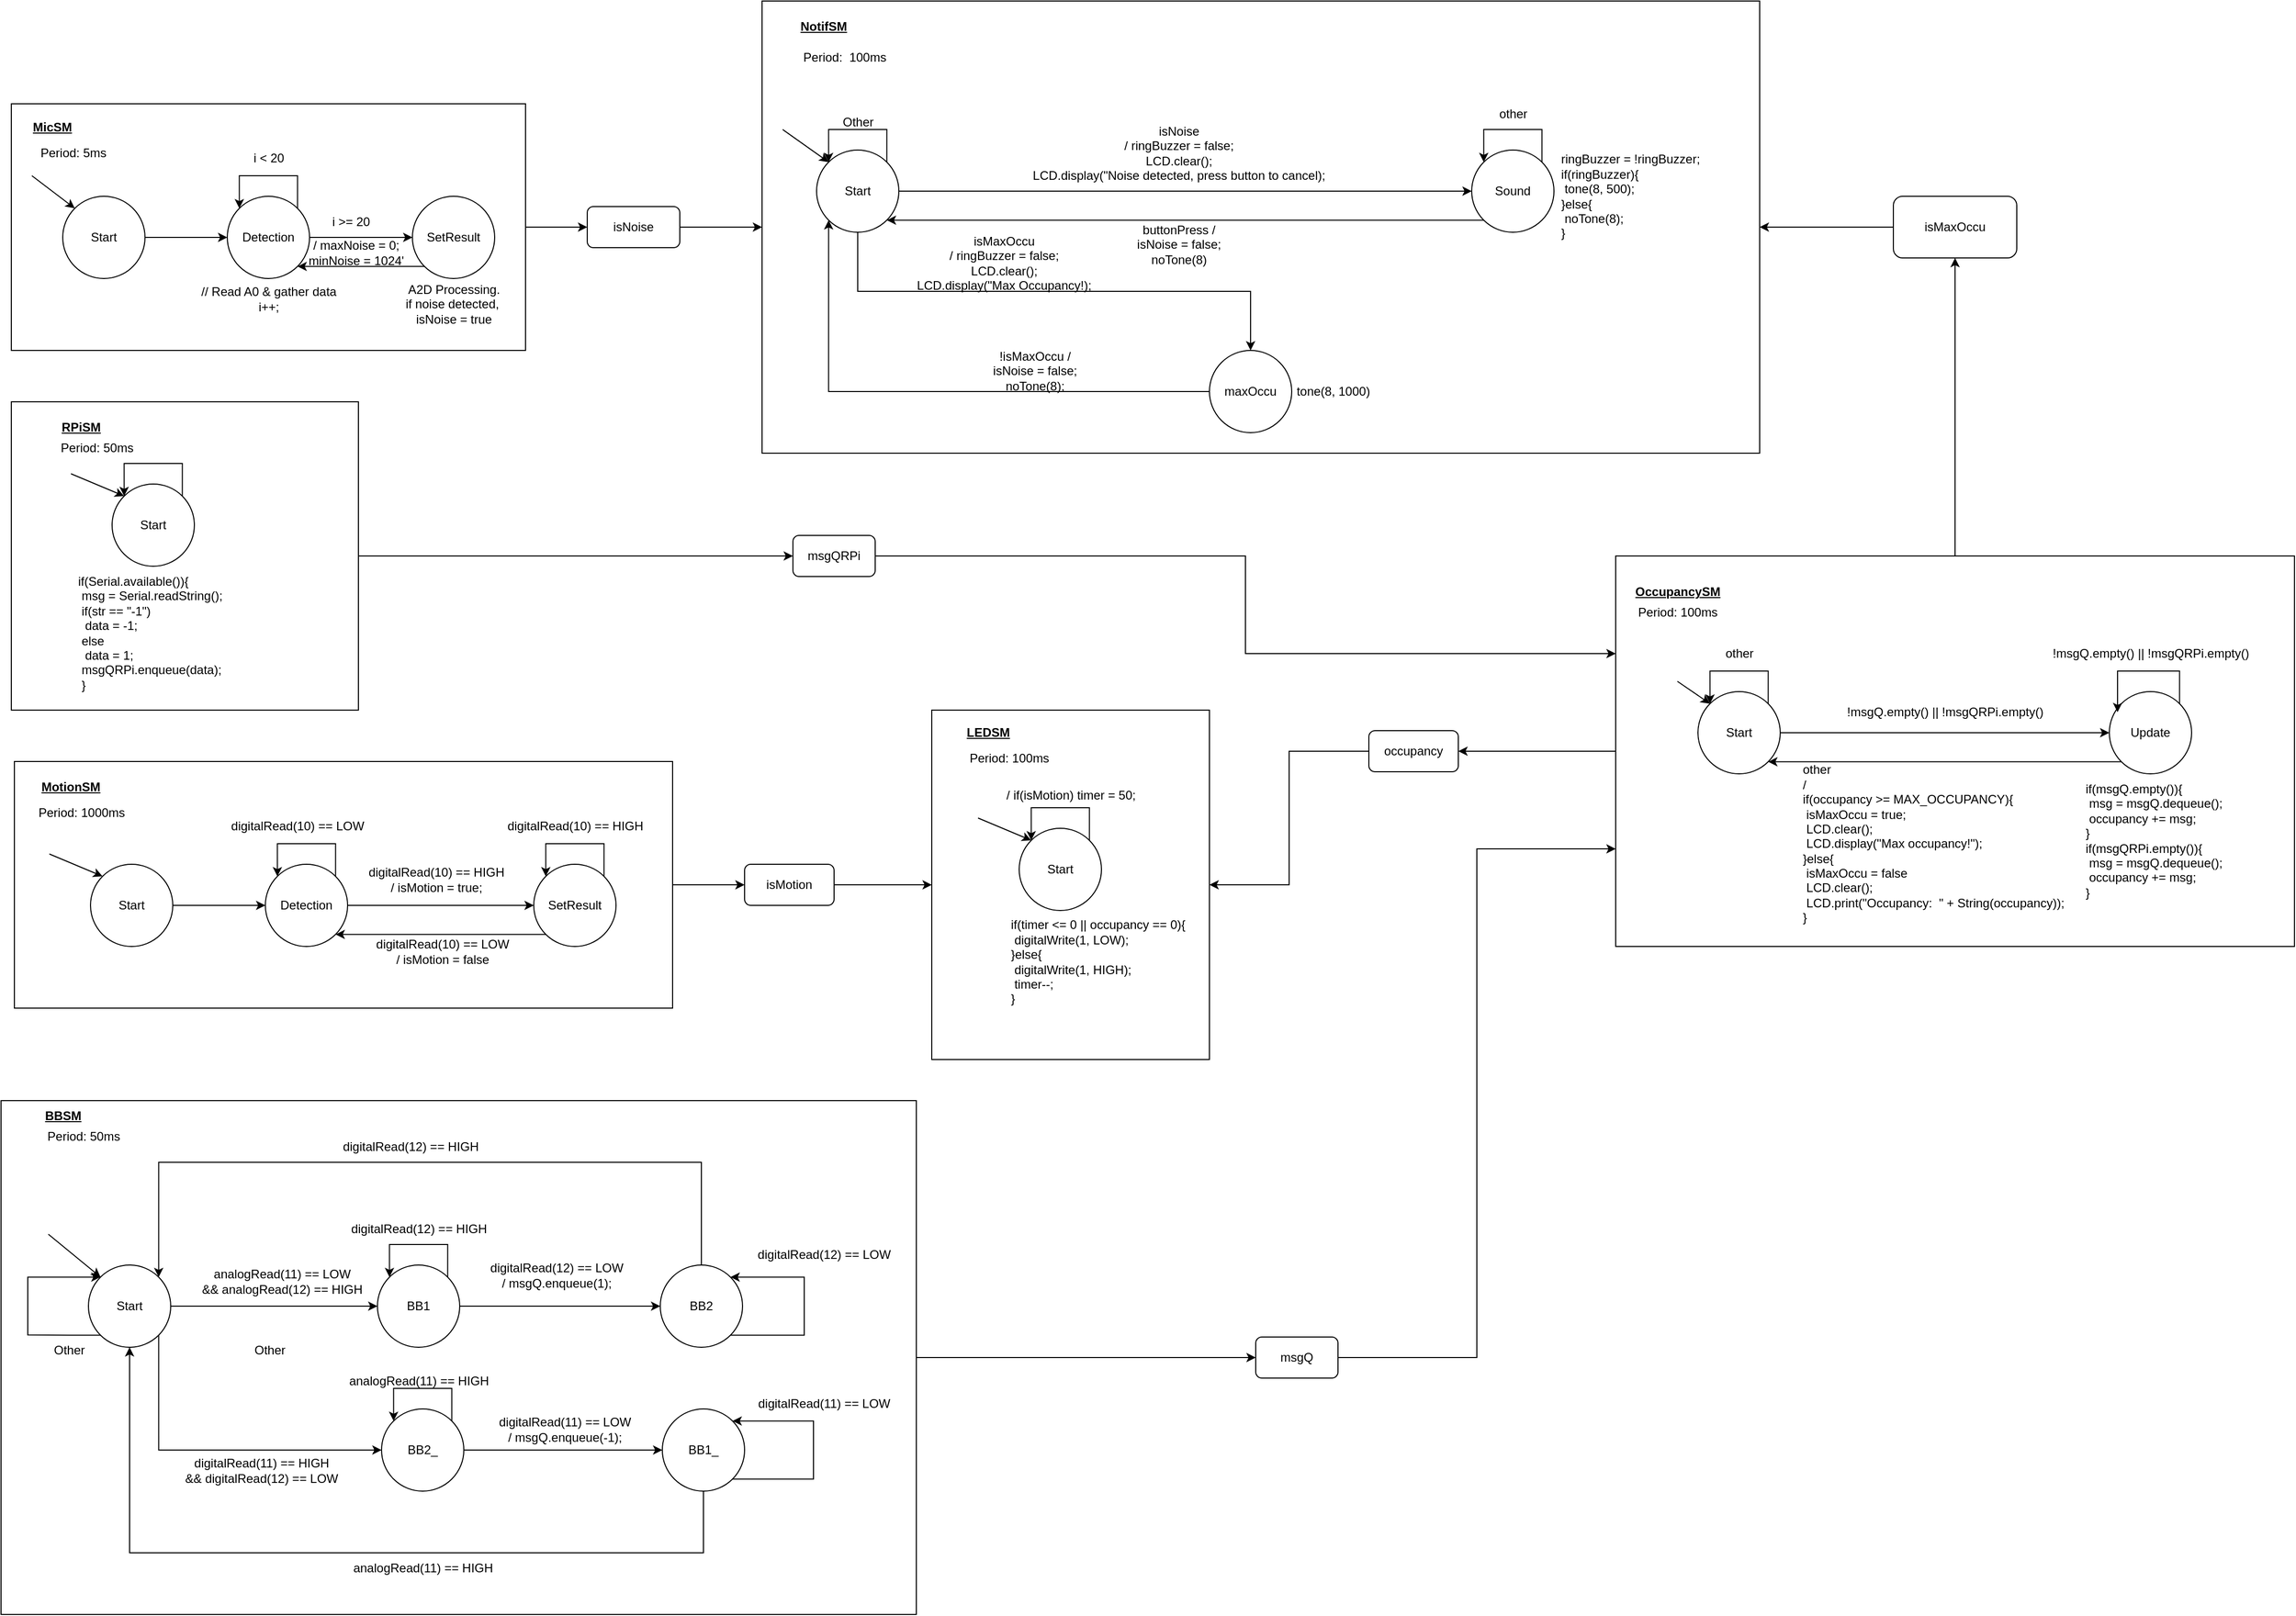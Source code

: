 <mxfile version="21.2.8" type="device" pages="2">
  <diagram name="State Machines" id="3Fu2tHPmSElFfZQrRwX7">
    <mxGraphModel dx="909" dy="1742" grid="1" gridSize="10" guides="1" tooltips="1" connect="1" arrows="1" fold="1" page="1" pageScale="1" pageWidth="850" pageHeight="1100" math="0" shadow="0">
      <root>
        <mxCell id="0" />
        <mxCell id="1" parent="0" />
        <mxCell id="o839yOLEN_f2s1I2kFfj-4" value="" style="rounded=0;whiteSpace=wrap;html=1;fillColor=none;" parent="1" vertex="1">
          <mxGeometry x="850" y="-100" width="970" height="440" as="geometry" />
        </mxCell>
        <mxCell id="Dv5pIiwYniil5ABrM-eD-25" value="" style="rounded=0;whiteSpace=wrap;html=1;fillColor=none;" parent="1" vertex="1">
          <mxGeometry x="120" width="500" height="240" as="geometry" />
        </mxCell>
        <mxCell id="RcwFCMAtQ21KHjXICten-14" value="" style="rounded=0;whiteSpace=wrap;html=1;fillColor=none;" parent="1" vertex="1">
          <mxGeometry x="110" y="970" width="890" height="500" as="geometry" />
        </mxCell>
        <mxCell id="o839yOLEN_f2s1I2kFfj-6" value="" style="rounded=0;whiteSpace=wrap;html=1;fillColor=none;" parent="1" vertex="1">
          <mxGeometry x="1680" y="440" width="660" height="380" as="geometry" />
        </mxCell>
        <mxCell id="Dv5pIiwYniil5ABrM-eD-34" value="" style="rounded=0;whiteSpace=wrap;html=1;fillColor=none;" parent="1" vertex="1">
          <mxGeometry x="120" y="290" width="337.5" height="300" as="geometry" />
        </mxCell>
        <mxCell id="Dv5pIiwYniil5ABrM-eD-3" value="" style="edgeStyle=orthogonalEdgeStyle;rounded=0;orthogonalLoop=1;jettySize=auto;html=1;" parent="1" source="Dv5pIiwYniil5ABrM-eD-1" target="Dv5pIiwYniil5ABrM-eD-2" edge="1">
          <mxGeometry relative="1" as="geometry" />
        </mxCell>
        <mxCell id="Dv5pIiwYniil5ABrM-eD-1" value="Start" style="ellipse;whiteSpace=wrap;html=1;aspect=fixed;rounded=0;" parent="1" vertex="1">
          <mxGeometry x="170" y="90" width="80" height="80" as="geometry" />
        </mxCell>
        <mxCell id="Dv5pIiwYniil5ABrM-eD-5" value="" style="edgeStyle=orthogonalEdgeStyle;rounded=0;orthogonalLoop=1;jettySize=auto;html=1;" parent="1" source="Dv5pIiwYniil5ABrM-eD-2" target="Dv5pIiwYniil5ABrM-eD-4" edge="1">
          <mxGeometry relative="1" as="geometry" />
        </mxCell>
        <mxCell id="Dv5pIiwYniil5ABrM-eD-2" value="Detection" style="ellipse;whiteSpace=wrap;html=1;aspect=fixed;rounded=0;" parent="1" vertex="1">
          <mxGeometry x="330" y="90" width="80" height="80" as="geometry" />
        </mxCell>
        <mxCell id="Dv5pIiwYniil5ABrM-eD-12" style="edgeStyle=orthogonalEdgeStyle;rounded=0;orthogonalLoop=1;jettySize=auto;html=1;exitX=0;exitY=1;exitDx=0;exitDy=0;entryX=1;entryY=1;entryDx=0;entryDy=0;" parent="1" source="Dv5pIiwYniil5ABrM-eD-4" target="Dv5pIiwYniil5ABrM-eD-2" edge="1">
          <mxGeometry relative="1" as="geometry" />
        </mxCell>
        <mxCell id="Dv5pIiwYniil5ABrM-eD-4" value="SetResult" style="ellipse;whiteSpace=wrap;html=1;aspect=fixed;rounded=0;" parent="1" vertex="1">
          <mxGeometry x="510" y="90" width="80" height="80" as="geometry" />
        </mxCell>
        <mxCell id="Dv5pIiwYniil5ABrM-eD-8" style="edgeStyle=orthogonalEdgeStyle;rounded=0;orthogonalLoop=1;jettySize=auto;html=1;exitX=1;exitY=0;exitDx=0;exitDy=0;entryX=0;entryY=0;entryDx=0;entryDy=0;" parent="1" source="Dv5pIiwYniil5ABrM-eD-2" target="Dv5pIiwYniil5ABrM-eD-2" edge="1">
          <mxGeometry relative="1" as="geometry">
            <Array as="points">
              <mxPoint x="398" y="70" />
              <mxPoint x="342" y="70" />
            </Array>
          </mxGeometry>
        </mxCell>
        <mxCell id="Dv5pIiwYniil5ABrM-eD-9" value="" style="endArrow=classic;html=1;rounded=0;entryX=0;entryY=0;entryDx=0;entryDy=0;" parent="1" target="Dv5pIiwYniil5ABrM-eD-1" edge="1">
          <mxGeometry width="50" height="50" relative="1" as="geometry">
            <mxPoint x="140" y="70" as="sourcePoint" />
            <mxPoint x="730" y="300" as="targetPoint" />
          </mxGeometry>
        </mxCell>
        <mxCell id="Dv5pIiwYniil5ABrM-eD-10" value="i &amp;lt; 20" style="text;html=1;align=center;verticalAlign=middle;resizable=0;points=[];autosize=1;strokeColor=none;fillColor=none;rounded=0;" parent="1" vertex="1">
          <mxGeometry x="345" y="38" width="50" height="30" as="geometry" />
        </mxCell>
        <mxCell id="Dv5pIiwYniil5ABrM-eD-11" value="// Read A0 &amp;amp; gather data&lt;br&gt;i++;" style="text;html=1;align=center;verticalAlign=middle;resizable=0;points=[];autosize=1;strokeColor=none;fillColor=none;rounded=0;" parent="1" vertex="1">
          <mxGeometry x="295" y="170" width="150" height="40" as="geometry" />
        </mxCell>
        <mxCell id="Dv5pIiwYniil5ABrM-eD-14" value="i &amp;gt;= 20" style="text;html=1;align=center;verticalAlign=middle;resizable=0;points=[];autosize=1;strokeColor=none;fillColor=none;rounded=0;" parent="1" vertex="1">
          <mxGeometry x="420" y="100" width="60" height="30" as="geometry" />
        </mxCell>
        <mxCell id="Dv5pIiwYniil5ABrM-eD-16" value="/ maxNoise = 0;&lt;br&gt;minNoise = 1024&#39;" style="text;html=1;align=center;verticalAlign=middle;resizable=0;points=[];autosize=1;strokeColor=none;fillColor=none;rounded=0;" parent="1" vertex="1">
          <mxGeometry x="395" y="125" width="120" height="40" as="geometry" />
        </mxCell>
        <mxCell id="Dv5pIiwYniil5ABrM-eD-19" value="A2D Processing.&lt;br&gt;if noise detected,&amp;nbsp;&lt;br&gt;isNoise = true" style="text;html=1;align=center;verticalAlign=middle;resizable=0;points=[];autosize=1;strokeColor=none;fillColor=none;rounded=0;" parent="1" vertex="1">
          <mxGeometry x="490" y="165" width="120" height="60" as="geometry" />
        </mxCell>
        <mxCell id="Dv5pIiwYniil5ABrM-eD-21" value="&lt;b&gt;&lt;u&gt;MicSM&lt;/u&gt;&lt;/b&gt;" style="text;html=1;strokeColor=none;fillColor=none;align=center;verticalAlign=middle;whiteSpace=wrap;rounded=0;" parent="1" vertex="1">
          <mxGeometry x="130" y="8" width="60" height="30" as="geometry" />
        </mxCell>
        <mxCell id="Dv5pIiwYniil5ABrM-eD-28" style="edgeStyle=orthogonalEdgeStyle;rounded=0;orthogonalLoop=1;jettySize=auto;html=1;exitX=1;exitY=0.5;exitDx=0;exitDy=0;entryX=0;entryY=0.5;entryDx=0;entryDy=0;" parent="1" source="Dv5pIiwYniil5ABrM-eD-25" target="Dv5pIiwYniil5ABrM-eD-27" edge="1">
          <mxGeometry relative="1" as="geometry" />
        </mxCell>
        <mxCell id="o839yOLEN_f2s1I2kFfj-12" style="edgeStyle=orthogonalEdgeStyle;rounded=0;orthogonalLoop=1;jettySize=auto;html=1;exitX=1;exitY=0.5;exitDx=0;exitDy=0;entryX=0;entryY=0.5;entryDx=0;entryDy=0;" parent="1" source="Dv5pIiwYniil5ABrM-eD-27" target="o839yOLEN_f2s1I2kFfj-4" edge="1">
          <mxGeometry relative="1" as="geometry" />
        </mxCell>
        <mxCell id="Dv5pIiwYniil5ABrM-eD-27" value="isNoise" style="rounded=1;whiteSpace=wrap;html=1;glass=0;" parent="1" vertex="1">
          <mxGeometry x="680" y="100" width="90" height="40" as="geometry" />
        </mxCell>
        <mxCell id="Dv5pIiwYniil5ABrM-eD-30" value="Start" style="ellipse;whiteSpace=wrap;html=1;aspect=fixed;rounded=0;" parent="1" vertex="1">
          <mxGeometry x="218" y="370" width="80" height="80" as="geometry" />
        </mxCell>
        <mxCell id="Dv5pIiwYniil5ABrM-eD-31" style="edgeStyle=orthogonalEdgeStyle;rounded=0;orthogonalLoop=1;jettySize=auto;html=1;exitX=1;exitY=0;exitDx=0;exitDy=0;entryX=0;entryY=0;entryDx=0;entryDy=0;" parent="1" source="Dv5pIiwYniil5ABrM-eD-30" target="Dv5pIiwYniil5ABrM-eD-30" edge="1">
          <mxGeometry relative="1" as="geometry">
            <Array as="points">
              <mxPoint x="286" y="350" />
              <mxPoint x="230" y="350" />
            </Array>
          </mxGeometry>
        </mxCell>
        <mxCell id="Dv5pIiwYniil5ABrM-eD-32" value="" style="endArrow=classic;html=1;rounded=0;entryX=0;entryY=0;entryDx=0;entryDy=0;" parent="1" target="Dv5pIiwYniil5ABrM-eD-30" edge="1">
          <mxGeometry width="50" height="50" relative="1" as="geometry">
            <mxPoint x="178" y="360" as="sourcePoint" />
            <mxPoint x="568" y="360" as="targetPoint" />
          </mxGeometry>
        </mxCell>
        <mxCell id="Dv5pIiwYniil5ABrM-eD-33" value="&lt;div&gt;if(Serial.available()){&lt;/div&gt;&lt;span style=&quot;white-space: pre;&quot;&gt; msg&lt;/span&gt;&amp;nbsp;= Serial.readString();&lt;br&gt;&lt;span style=&quot;white-space: pre;&quot;&gt; &lt;/span&gt;if(str == &quot;-1&quot;)&lt;br&gt;&lt;span style=&quot;white-space: pre;&quot;&gt; &lt;/span&gt;&lt;span style=&quot;white-space: pre;&quot;&gt; &lt;/span&gt;data = -1;&lt;br&gt;&lt;span style=&quot;white-space: pre;&quot;&gt; &lt;/span&gt;else&lt;br&gt;&lt;span style=&quot;white-space: pre;&quot;&gt; &lt;/span&gt;&lt;span style=&quot;white-space: pre;&quot;&gt; &lt;/span&gt;data = 1;&lt;br&gt;&lt;div&gt;&lt;span style=&quot;white-space: pre;&quot;&gt; &lt;/span&gt;msgQRPi.enqueue(data);&lt;/div&gt;&lt;div&gt;&amp;nbsp;}&lt;/div&gt;" style="text;html=1;align=left;verticalAlign=middle;resizable=0;points=[];autosize=1;strokeColor=none;fillColor=none;rounded=0;" parent="1" vertex="1">
          <mxGeometry x="183" y="450" width="160" height="130" as="geometry" />
        </mxCell>
        <mxCell id="RcwFCMAtQ21KHjXICten-20" style="edgeStyle=orthogonalEdgeStyle;rounded=0;orthogonalLoop=1;jettySize=auto;html=1;exitX=1;exitY=0.5;exitDx=0;exitDy=0;" parent="1" source="Dv5pIiwYniil5ABrM-eD-34" target="RcwFCMAtQ21KHjXICten-19" edge="1">
          <mxGeometry relative="1" as="geometry" />
        </mxCell>
        <mxCell id="Dv5pIiwYniil5ABrM-eD-35" value="&lt;b&gt;&lt;u&gt;RPiSM&lt;/u&gt;&lt;/b&gt;" style="text;html=1;strokeColor=none;fillColor=none;align=center;verticalAlign=middle;whiteSpace=wrap;rounded=0;" parent="1" vertex="1">
          <mxGeometry x="158" y="300" width="60" height="30" as="geometry" />
        </mxCell>
        <mxCell id="Ez3Ijse_aGsHcAxn60a9-5" style="edgeStyle=orthogonalEdgeStyle;rounded=0;orthogonalLoop=1;jettySize=auto;html=1;exitX=1;exitY=0.5;exitDx=0;exitDy=0;entryX=0;entryY=0.5;entryDx=0;entryDy=0;" parent="1" source="Ez3Ijse_aGsHcAxn60a9-1" target="Ez3Ijse_aGsHcAxn60a9-4" edge="1">
          <mxGeometry relative="1" as="geometry" />
        </mxCell>
        <mxCell id="Ez3Ijse_aGsHcAxn60a9-1" value="Start" style="ellipse;whiteSpace=wrap;html=1;aspect=fixed;rounded=0;" parent="1" vertex="1">
          <mxGeometry x="197" y="740" width="80" height="80" as="geometry" />
        </mxCell>
        <mxCell id="Ez3Ijse_aGsHcAxn60a9-2" value="" style="endArrow=classic;html=1;rounded=0;entryX=0;entryY=0;entryDx=0;entryDy=0;" parent="1" target="Ez3Ijse_aGsHcAxn60a9-1" edge="1">
          <mxGeometry width="50" height="50" relative="1" as="geometry">
            <mxPoint x="157" y="730" as="sourcePoint" />
            <mxPoint x="457" y="700" as="targetPoint" />
          </mxGeometry>
        </mxCell>
        <mxCell id="Ez3Ijse_aGsHcAxn60a9-12" value="" style="edgeStyle=orthogonalEdgeStyle;rounded=0;orthogonalLoop=1;jettySize=auto;html=1;" parent="1" source="Ez3Ijse_aGsHcAxn60a9-4" target="Ez3Ijse_aGsHcAxn60a9-11" edge="1">
          <mxGeometry relative="1" as="geometry" />
        </mxCell>
        <mxCell id="Ez3Ijse_aGsHcAxn60a9-4" value="Detection" style="ellipse;whiteSpace=wrap;html=1;aspect=fixed;rounded=0;" parent="1" vertex="1">
          <mxGeometry x="367" y="740" width="80" height="80" as="geometry" />
        </mxCell>
        <mxCell id="Ez3Ijse_aGsHcAxn60a9-13" style="edgeStyle=orthogonalEdgeStyle;rounded=0;orthogonalLoop=1;jettySize=auto;html=1;exitX=0;exitY=1;exitDx=0;exitDy=0;entryX=1;entryY=1;entryDx=0;entryDy=0;" parent="1" source="Ez3Ijse_aGsHcAxn60a9-11" target="Ez3Ijse_aGsHcAxn60a9-4" edge="1">
          <mxGeometry relative="1" as="geometry" />
        </mxCell>
        <mxCell id="Ez3Ijse_aGsHcAxn60a9-11" value="SetResult" style="ellipse;whiteSpace=wrap;html=1;aspect=fixed;rounded=0;" parent="1" vertex="1">
          <mxGeometry x="628" y="740" width="80" height="80" as="geometry" />
        </mxCell>
        <mxCell id="Ez3Ijse_aGsHcAxn60a9-14" style="edgeStyle=orthogonalEdgeStyle;rounded=0;orthogonalLoop=1;jettySize=auto;html=1;exitX=1;exitY=0;exitDx=0;exitDy=0;entryX=0;entryY=0;entryDx=0;entryDy=0;" parent="1" source="Ez3Ijse_aGsHcAxn60a9-4" target="Ez3Ijse_aGsHcAxn60a9-4" edge="1">
          <mxGeometry relative="1" as="geometry">
            <Array as="points">
              <mxPoint x="435" y="720" />
              <mxPoint x="379" y="720" />
            </Array>
          </mxGeometry>
        </mxCell>
        <mxCell id="Ez3Ijse_aGsHcAxn60a9-15" value="digitalRead(10) == LOW" style="text;html=1;align=center;verticalAlign=middle;resizable=0;points=[];autosize=1;strokeColor=none;fillColor=none;rounded=0;" parent="1" vertex="1">
          <mxGeometry x="323" y="688" width="150" height="30" as="geometry" />
        </mxCell>
        <mxCell id="Ez3Ijse_aGsHcAxn60a9-16" value="digitalRead(10) == HIGH&lt;br&gt;/ isMotion = true;" style="text;html=1;align=center;verticalAlign=middle;resizable=0;points=[];autosize=1;strokeColor=none;fillColor=none;rounded=0;" parent="1" vertex="1">
          <mxGeometry x="453" y="735" width="160" height="40" as="geometry" />
        </mxCell>
        <mxCell id="Ez3Ijse_aGsHcAxn60a9-17" value="digitalRead(10) == LOW&lt;br&gt;/ isMotion = false" style="text;html=1;align=center;verticalAlign=middle;resizable=0;points=[];autosize=1;strokeColor=none;fillColor=none;rounded=0;" parent="1" vertex="1">
          <mxGeometry x="464" y="805" width="150" height="40" as="geometry" />
        </mxCell>
        <mxCell id="Ez3Ijse_aGsHcAxn60a9-18" style="edgeStyle=orthogonalEdgeStyle;rounded=0;orthogonalLoop=1;jettySize=auto;html=1;exitX=1;exitY=0;exitDx=0;exitDy=0;entryX=0;entryY=0;entryDx=0;entryDy=0;" parent="1" source="Ez3Ijse_aGsHcAxn60a9-11" target="Ez3Ijse_aGsHcAxn60a9-11" edge="1">
          <mxGeometry relative="1" as="geometry">
            <Array as="points">
              <mxPoint x="696" y="720" />
              <mxPoint x="640" y="720" />
            </Array>
          </mxGeometry>
        </mxCell>
        <mxCell id="Ez3Ijse_aGsHcAxn60a9-19" value="digitalRead(10) == HIGH" style="text;html=1;align=center;verticalAlign=middle;resizable=0;points=[];autosize=1;strokeColor=none;fillColor=none;rounded=0;" parent="1" vertex="1">
          <mxGeometry x="588" y="688" width="160" height="30" as="geometry" />
        </mxCell>
        <mxCell id="Ez3Ijse_aGsHcAxn60a9-24" style="edgeStyle=orthogonalEdgeStyle;rounded=0;orthogonalLoop=1;jettySize=auto;html=1;" parent="1" source="Ez3Ijse_aGsHcAxn60a9-20" target="Ez3Ijse_aGsHcAxn60a9-23" edge="1">
          <mxGeometry relative="1" as="geometry" />
        </mxCell>
        <mxCell id="Ez3Ijse_aGsHcAxn60a9-20" value="" style="rounded=0;whiteSpace=wrap;html=1;fillColor=none;" parent="1" vertex="1">
          <mxGeometry x="123" y="640" width="640" height="240" as="geometry" />
        </mxCell>
        <mxCell id="Ez3Ijse_aGsHcAxn60a9-21" value="&lt;b&gt;&lt;u&gt;MotionSM&lt;/u&gt;&lt;/b&gt;" style="text;html=1;strokeColor=none;fillColor=none;align=center;verticalAlign=middle;whiteSpace=wrap;rounded=0;" parent="1" vertex="1">
          <mxGeometry x="148" y="650" width="60" height="30" as="geometry" />
        </mxCell>
        <mxCell id="RcwFCMAtQ21KHjXICten-48" style="edgeStyle=orthogonalEdgeStyle;rounded=0;orthogonalLoop=1;jettySize=auto;html=1;entryX=0;entryY=0.5;entryDx=0;entryDy=0;" parent="1" source="Ez3Ijse_aGsHcAxn60a9-23" target="RcwFCMAtQ21KHjXICten-46" edge="1">
          <mxGeometry relative="1" as="geometry" />
        </mxCell>
        <mxCell id="Ez3Ijse_aGsHcAxn60a9-23" value="isMotion" style="rounded=1;whiteSpace=wrap;html=1;" parent="1" vertex="1">
          <mxGeometry x="833" y="740" width="87" height="40" as="geometry" />
        </mxCell>
        <mxCell id="Ez3Ijse_aGsHcAxn60a9-28" value="" style="edgeStyle=orthogonalEdgeStyle;rounded=0;orthogonalLoop=1;jettySize=auto;html=1;" parent="1" source="Ez3Ijse_aGsHcAxn60a9-25" target="Ez3Ijse_aGsHcAxn60a9-27" edge="1">
          <mxGeometry relative="1" as="geometry" />
        </mxCell>
        <mxCell id="27bhIKVXgoMDS7MVKz2C-19" style="edgeStyle=orthogonalEdgeStyle;rounded=0;orthogonalLoop=1;jettySize=auto;html=1;exitX=1;exitY=1;exitDx=0;exitDy=0;entryX=0;entryY=0.5;entryDx=0;entryDy=0;" edge="1" parent="1" source="Ez3Ijse_aGsHcAxn60a9-25" target="27bhIKVXgoMDS7MVKz2C-13">
          <mxGeometry relative="1" as="geometry">
            <Array as="points">
              <mxPoint x="263" y="1310" />
            </Array>
          </mxGeometry>
        </mxCell>
        <mxCell id="Ez3Ijse_aGsHcAxn60a9-25" value="Start" style="ellipse;whiteSpace=wrap;html=1;aspect=fixed;rounded=0;" parent="1" vertex="1">
          <mxGeometry x="195" y="1130" width="80" height="80" as="geometry" />
        </mxCell>
        <mxCell id="Ez3Ijse_aGsHcAxn60a9-26" value="" style="endArrow=classic;html=1;rounded=0;entryX=0;entryY=0;entryDx=0;entryDy=0;" parent="1" target="Ez3Ijse_aGsHcAxn60a9-25" edge="1">
          <mxGeometry width="50" height="50" relative="1" as="geometry">
            <mxPoint x="156" y="1100" as="sourcePoint" />
            <mxPoint x="776" y="920" as="targetPoint" />
          </mxGeometry>
        </mxCell>
        <mxCell id="Ez3Ijse_aGsHcAxn60a9-30" value="" style="edgeStyle=orthogonalEdgeStyle;rounded=0;orthogonalLoop=1;jettySize=auto;html=1;" parent="1" source="Ez3Ijse_aGsHcAxn60a9-27" target="Ez3Ijse_aGsHcAxn60a9-29" edge="1">
          <mxGeometry relative="1" as="geometry" />
        </mxCell>
        <mxCell id="Ez3Ijse_aGsHcAxn60a9-27" value="BB1" style="ellipse;whiteSpace=wrap;html=1;aspect=fixed;rounded=0;" parent="1" vertex="1">
          <mxGeometry x="476" y="1130" width="80" height="80" as="geometry" />
        </mxCell>
        <mxCell id="Ez3Ijse_aGsHcAxn60a9-34" style="edgeStyle=orthogonalEdgeStyle;rounded=0;orthogonalLoop=1;jettySize=auto;html=1;exitX=0.5;exitY=0;exitDx=0;exitDy=0;entryX=1;entryY=0;entryDx=0;entryDy=0;" parent="1" source="Ez3Ijse_aGsHcAxn60a9-29" target="Ez3Ijse_aGsHcAxn60a9-25" edge="1">
          <mxGeometry relative="1" as="geometry">
            <Array as="points">
              <mxPoint x="791" y="1030" />
              <mxPoint x="263" y="1030" />
            </Array>
          </mxGeometry>
        </mxCell>
        <mxCell id="Ez3Ijse_aGsHcAxn60a9-29" value="BB2" style="ellipse;whiteSpace=wrap;html=1;aspect=fixed;rounded=0;" parent="1" vertex="1">
          <mxGeometry x="751" y="1130" width="80" height="80" as="geometry" />
        </mxCell>
        <mxCell id="Ez3Ijse_aGsHcAxn60a9-38" style="edgeStyle=orthogonalEdgeStyle;rounded=0;orthogonalLoop=1;jettySize=auto;html=1;exitX=0;exitY=1;exitDx=0;exitDy=0;entryX=0;entryY=0;entryDx=0;entryDy=0;" parent="1" source="Ez3Ijse_aGsHcAxn60a9-25" target="Ez3Ijse_aGsHcAxn60a9-25" edge="1">
          <mxGeometry relative="1" as="geometry">
            <Array as="points">
              <mxPoint x="176" y="1198" />
              <mxPoint x="136" y="1198" />
              <mxPoint x="136" y="1142" />
              <mxPoint x="186" y="1142" />
            </Array>
          </mxGeometry>
        </mxCell>
        <mxCell id="Ez3Ijse_aGsHcAxn60a9-40" style="edgeStyle=orthogonalEdgeStyle;rounded=0;orthogonalLoop=1;jettySize=auto;html=1;exitX=1;exitY=0;exitDx=0;exitDy=0;entryX=0;entryY=0;entryDx=0;entryDy=0;" parent="1" source="Ez3Ijse_aGsHcAxn60a9-27" target="Ez3Ijse_aGsHcAxn60a9-27" edge="1">
          <mxGeometry relative="1" as="geometry">
            <Array as="points">
              <mxPoint x="544" y="1110" />
              <mxPoint x="488" y="1110" />
            </Array>
          </mxGeometry>
        </mxCell>
        <mxCell id="Ez3Ijse_aGsHcAxn60a9-41" style="edgeStyle=orthogonalEdgeStyle;rounded=0;orthogonalLoop=1;jettySize=auto;html=1;exitX=1;exitY=1;exitDx=0;exitDy=0;entryX=1;entryY=0;entryDx=0;entryDy=0;" parent="1" source="Ez3Ijse_aGsHcAxn60a9-29" target="Ez3Ijse_aGsHcAxn60a9-29" edge="1">
          <mxGeometry relative="1" as="geometry">
            <Array as="points">
              <mxPoint x="891" y="1198" />
              <mxPoint x="891" y="1142" />
            </Array>
          </mxGeometry>
        </mxCell>
        <mxCell id="RcwFCMAtQ21KHjXICten-4" value="digitalRead(11) == HIGH&lt;br&gt;&amp;amp;&amp;amp; digitalRead(12) == LOW" style="text;html=1;align=center;verticalAlign=middle;resizable=0;points=[];autosize=1;strokeColor=none;fillColor=none;rounded=0;" parent="1" vertex="1">
          <mxGeometry x="278" y="1310" width="170" height="40" as="geometry" />
        </mxCell>
        <mxCell id="RcwFCMAtQ21KHjXICten-6" value="digitalRead(12) == LOW" style="text;html=1;align=center;verticalAlign=middle;resizable=0;points=[];autosize=1;strokeColor=none;fillColor=none;rounded=0;" parent="1" vertex="1">
          <mxGeometry x="835" y="1105" width="150" height="30" as="geometry" />
        </mxCell>
        <mxCell id="RcwFCMAtQ21KHjXICten-7" value="digitalRead(12) == HIGH" style="text;html=1;align=center;verticalAlign=middle;resizable=0;points=[];autosize=1;strokeColor=none;fillColor=none;rounded=0;" parent="1" vertex="1">
          <mxGeometry x="436" y="1080" width="160" height="30" as="geometry" />
        </mxCell>
        <mxCell id="RcwFCMAtQ21KHjXICten-8" value="Other" style="text;html=1;align=center;verticalAlign=middle;resizable=0;points=[];autosize=1;strokeColor=none;fillColor=none;rounded=0;" parent="1" vertex="1">
          <mxGeometry x="346" y="1198" width="50" height="30" as="geometry" />
        </mxCell>
        <mxCell id="RcwFCMAtQ21KHjXICten-10" value="analogRead(11) == LOW&lt;br&gt;&amp;amp;&amp;amp; analogRead(12) == HIGH" style="text;html=1;align=center;verticalAlign=middle;resizable=0;points=[];autosize=1;strokeColor=none;fillColor=none;rounded=0;" parent="1" vertex="1">
          <mxGeometry x="293" y="1126" width="180" height="40" as="geometry" />
        </mxCell>
        <mxCell id="RcwFCMAtQ21KHjXICten-11" value="Other" style="text;html=1;align=center;verticalAlign=middle;resizable=0;points=[];autosize=1;strokeColor=none;fillColor=none;rounded=0;" parent="1" vertex="1">
          <mxGeometry x="151" y="1198" width="50" height="30" as="geometry" />
        </mxCell>
        <mxCell id="RcwFCMAtQ21KHjXICten-12" value="digitalRead(12) == LOW&lt;br&gt;/ msgQ.enqueue(1);" style="text;html=1;align=center;verticalAlign=middle;resizable=0;points=[];autosize=1;strokeColor=none;fillColor=none;rounded=0;" parent="1" vertex="1">
          <mxGeometry x="575" y="1120" width="150" height="40" as="geometry" />
        </mxCell>
        <mxCell id="RcwFCMAtQ21KHjXICten-13" value="&lt;b&gt;&lt;u&gt;BBSM&lt;/u&gt;&lt;/b&gt;" style="text;html=1;align=center;verticalAlign=middle;resizable=0;points=[];autosize=1;strokeColor=none;fillColor=none;rounded=0;" parent="1" vertex="1">
          <mxGeometry x="140" y="970" width="60" height="30" as="geometry" />
        </mxCell>
        <mxCell id="RcwFCMAtQ21KHjXICten-18" style="edgeStyle=orthogonalEdgeStyle;rounded=0;orthogonalLoop=1;jettySize=auto;html=1;entryX=0;entryY=0.5;entryDx=0;entryDy=0;" parent="1" source="RcwFCMAtQ21KHjXICten-14" target="RcwFCMAtQ21KHjXICten-17" edge="1">
          <mxGeometry relative="1" as="geometry" />
        </mxCell>
        <mxCell id="o839yOLEN_f2s1I2kFfj-14" style="edgeStyle=orthogonalEdgeStyle;rounded=0;orthogonalLoop=1;jettySize=auto;html=1;exitX=1;exitY=0.5;exitDx=0;exitDy=0;entryX=0;entryY=0.75;entryDx=0;entryDy=0;" parent="1" source="RcwFCMAtQ21KHjXICten-17" target="o839yOLEN_f2s1I2kFfj-6" edge="1">
          <mxGeometry relative="1" as="geometry" />
        </mxCell>
        <mxCell id="RcwFCMAtQ21KHjXICten-17" value="msgQ" style="rounded=1;whiteSpace=wrap;html=1;" parent="1" vertex="1">
          <mxGeometry x="1330" y="1200" width="80" height="40" as="geometry" />
        </mxCell>
        <mxCell id="o839yOLEN_f2s1I2kFfj-13" style="edgeStyle=orthogonalEdgeStyle;rounded=0;orthogonalLoop=1;jettySize=auto;html=1;exitX=1;exitY=0.5;exitDx=0;exitDy=0;entryX=0;entryY=0.25;entryDx=0;entryDy=0;" parent="1" source="RcwFCMAtQ21KHjXICten-19" target="o839yOLEN_f2s1I2kFfj-6" edge="1">
          <mxGeometry relative="1" as="geometry" />
        </mxCell>
        <mxCell id="RcwFCMAtQ21KHjXICten-19" value="msgQRPi" style="rounded=1;whiteSpace=wrap;html=1;" parent="1" vertex="1">
          <mxGeometry x="880" y="420" width="80" height="40" as="geometry" />
        </mxCell>
        <mxCell id="RcwFCMAtQ21KHjXICten-30" value="" style="edgeStyle=orthogonalEdgeStyle;rounded=0;orthogonalLoop=1;jettySize=auto;html=1;entryX=0;entryY=0.5;entryDx=0;entryDy=0;" parent="1" source="RcwFCMAtQ21KHjXICten-28" target="RcwFCMAtQ21KHjXICten-32" edge="1">
          <mxGeometry relative="1" as="geometry">
            <mxPoint x="1290" y="85" as="targetPoint" />
          </mxGeometry>
        </mxCell>
        <mxCell id="27bhIKVXgoMDS7MVKz2C-30" style="edgeStyle=orthogonalEdgeStyle;rounded=0;orthogonalLoop=1;jettySize=auto;html=1;exitX=0.5;exitY=1;exitDx=0;exitDy=0;entryX=0.5;entryY=0;entryDx=0;entryDy=0;" edge="1" parent="1" source="RcwFCMAtQ21KHjXICten-28" target="27bhIKVXgoMDS7MVKz2C-29">
          <mxGeometry relative="1" as="geometry" />
        </mxCell>
        <mxCell id="RcwFCMAtQ21KHjXICten-28" value="Start" style="ellipse;whiteSpace=wrap;html=1;aspect=fixed;rounded=0;" parent="1" vertex="1">
          <mxGeometry x="903" y="45" width="80" height="80" as="geometry" />
        </mxCell>
        <mxCell id="RcwFCMAtQ21KHjXICten-31" style="edgeStyle=orthogonalEdgeStyle;rounded=0;orthogonalLoop=1;jettySize=auto;html=1;entryX=1;entryY=1;entryDx=0;entryDy=0;exitX=0;exitY=1;exitDx=0;exitDy=0;" parent="1" source="RcwFCMAtQ21KHjXICten-32" target="RcwFCMAtQ21KHjXICten-28" edge="1">
          <mxGeometry relative="1" as="geometry">
            <mxPoint x="1022" y="135" as="targetPoint" />
            <mxPoint x="1302" y="113" as="sourcePoint" />
          </mxGeometry>
        </mxCell>
        <mxCell id="RcwFCMAtQ21KHjXICten-32" value="Sound" style="ellipse;whiteSpace=wrap;html=1;aspect=fixed;rounded=0;" parent="1" vertex="1">
          <mxGeometry x="1540" y="45" width="80" height="80" as="geometry" />
        </mxCell>
        <mxCell id="RcwFCMAtQ21KHjXICten-35" style="edgeStyle=orthogonalEdgeStyle;rounded=0;orthogonalLoop=1;jettySize=auto;html=1;exitX=1;exitY=0;exitDx=0;exitDy=0;entryX=0;entryY=0;entryDx=0;entryDy=0;" parent="1" source="RcwFCMAtQ21KHjXICten-32" target="RcwFCMAtQ21KHjXICten-32" edge="1">
          <mxGeometry relative="1" as="geometry">
            <Array as="points">
              <mxPoint x="1608" y="25" />
              <mxPoint x="1552" y="25" />
            </Array>
          </mxGeometry>
        </mxCell>
        <mxCell id="RcwFCMAtQ21KHjXICten-40" value="" style="endArrow=classic;html=1;rounded=0;entryX=0;entryY=0;entryDx=0;entryDy=0;" parent="1" target="RcwFCMAtQ21KHjXICten-28" edge="1">
          <mxGeometry width="50" height="50" relative="1" as="geometry">
            <mxPoint x="870" y="25" as="sourcePoint" />
            <mxPoint x="710" y="465" as="targetPoint" />
          </mxGeometry>
        </mxCell>
        <mxCell id="RcwFCMAtQ21KHjXICten-42" value="Start" style="ellipse;whiteSpace=wrap;html=1;aspect=fixed;rounded=0;" parent="1" vertex="1">
          <mxGeometry x="1100" y="705" width="80" height="80" as="geometry" />
        </mxCell>
        <mxCell id="RcwFCMAtQ21KHjXICten-43" style="edgeStyle=orthogonalEdgeStyle;rounded=0;orthogonalLoop=1;jettySize=auto;html=1;exitX=1;exitY=0;exitDx=0;exitDy=0;entryX=0;entryY=0;entryDx=0;entryDy=0;" parent="1" source="RcwFCMAtQ21KHjXICten-42" target="RcwFCMAtQ21KHjXICten-42" edge="1">
          <mxGeometry relative="1" as="geometry">
            <Array as="points">
              <mxPoint x="1168" y="685" />
              <mxPoint x="1112" y="685" />
            </Array>
          </mxGeometry>
        </mxCell>
        <mxCell id="RcwFCMAtQ21KHjXICten-44" value="" style="endArrow=classic;html=1;rounded=0;entryX=0;entryY=0;entryDx=0;entryDy=0;" parent="1" target="RcwFCMAtQ21KHjXICten-42" edge="1">
          <mxGeometry width="50" height="50" relative="1" as="geometry">
            <mxPoint x="1060" y="695" as="sourcePoint" />
            <mxPoint x="1450" y="695" as="targetPoint" />
          </mxGeometry>
        </mxCell>
        <mxCell id="RcwFCMAtQ21KHjXICten-45" value="&lt;div&gt;if(timer &amp;lt;= 0 || occupancy == 0){&lt;br&gt;&lt;span style=&quot;white-space: pre;&quot;&gt; &lt;/span&gt;digitalWrite(1, LOW);&lt;br&gt;}else{&lt;br&gt;&lt;span style=&quot;white-space: pre;&quot;&gt; &lt;/span&gt;digitalWrite(1, HIGH);&lt;br&gt;&lt;span style=&quot;white-space: pre;&quot;&gt; &lt;/span&gt;timer--;&lt;br&gt;&lt;/div&gt;&lt;div&gt;}&lt;/div&gt;" style="text;html=1;align=left;verticalAlign=middle;resizable=0;points=[];autosize=1;strokeColor=none;fillColor=none;rounded=0;" parent="1" vertex="1">
          <mxGeometry x="1090" y="785" width="190" height="100" as="geometry" />
        </mxCell>
        <mxCell id="RcwFCMAtQ21KHjXICten-46" value="" style="rounded=0;whiteSpace=wrap;html=1;fillColor=none;" parent="1" vertex="1">
          <mxGeometry x="1015" y="590" width="270" height="340" as="geometry" />
        </mxCell>
        <mxCell id="RcwFCMAtQ21KHjXICten-47" value="&lt;b&gt;&lt;u&gt;LEDSM&lt;/u&gt;&lt;/b&gt;" style="text;html=1;strokeColor=none;fillColor=none;align=center;verticalAlign=middle;whiteSpace=wrap;rounded=0;" parent="1" vertex="1">
          <mxGeometry x="1040" y="597" width="60" height="30" as="geometry" />
        </mxCell>
        <mxCell id="RcwFCMAtQ21KHjXICten-49" value="/ if(isMotion) timer = 50;" style="text;html=1;align=center;verticalAlign=middle;resizable=0;points=[];autosize=1;strokeColor=none;fillColor=none;rounded=0;" parent="1" vertex="1">
          <mxGeometry x="1075" y="658" width="150" height="30" as="geometry" />
        </mxCell>
        <mxCell id="RcwFCMAtQ21KHjXICten-50" value="&lt;b&gt;&lt;u&gt;NotifSM&lt;/u&gt;&lt;/b&gt;" style="text;html=1;strokeColor=none;fillColor=none;align=center;verticalAlign=middle;whiteSpace=wrap;rounded=0;" parent="1" vertex="1">
          <mxGeometry x="880" y="-90" width="60" height="30" as="geometry" />
        </mxCell>
        <mxCell id="RcwFCMAtQ21KHjXICten-51" style="edgeStyle=orthogonalEdgeStyle;rounded=0;orthogonalLoop=1;jettySize=auto;html=1;exitX=1;exitY=0;exitDx=0;exitDy=0;entryX=0;entryY=0;entryDx=0;entryDy=0;" parent="1" source="RcwFCMAtQ21KHjXICten-28" target="RcwFCMAtQ21KHjXICten-28" edge="1">
          <mxGeometry relative="1" as="geometry">
            <Array as="points">
              <mxPoint x="971" y="25" />
              <mxPoint x="915" y="25" />
            </Array>
          </mxGeometry>
        </mxCell>
        <mxCell id="RcwFCMAtQ21KHjXICten-52" value="Other" style="text;html=1;align=center;verticalAlign=middle;resizable=0;points=[];autosize=1;strokeColor=none;fillColor=none;rounded=0;" parent="1" vertex="1">
          <mxGeometry x="918" y="3" width="50" height="30" as="geometry" />
        </mxCell>
        <mxCell id="RcwFCMAtQ21KHjXICten-53" value="isNoise&lt;br&gt;/ ringBuzzer = false;&lt;br&gt;LCD.clear();&lt;br&gt;LCD.display(&quot;Noise detected, press button to cancel);" style="text;html=1;align=center;verticalAlign=middle;resizable=0;points=[];autosize=1;strokeColor=none;fillColor=none;rounded=0;" parent="1" vertex="1">
          <mxGeometry x="1100" y="13" width="310" height="70" as="geometry" />
        </mxCell>
        <mxCell id="RcwFCMAtQ21KHjXICten-55" value="buttonPress /&lt;br&gt;isNoise = false;&lt;br&gt;noTone(8)" style="text;html=1;align=center;verticalAlign=middle;resizable=0;points=[];autosize=1;strokeColor=none;fillColor=none;rounded=0;" parent="1" vertex="1">
          <mxGeometry x="1200" y="107" width="110" height="60" as="geometry" />
        </mxCell>
        <mxCell id="RcwFCMAtQ21KHjXICten-57" value="other" style="text;html=1;align=center;verticalAlign=middle;resizable=0;points=[];autosize=1;strokeColor=none;fillColor=none;rounded=0;" parent="1" vertex="1">
          <mxGeometry x="1555" y="-5" width="50" height="30" as="geometry" />
        </mxCell>
        <mxCell id="RcwFCMAtQ21KHjXICten-61" value="" style="edgeStyle=orthogonalEdgeStyle;rounded=0;orthogonalLoop=1;jettySize=auto;html=1;" parent="1" source="RcwFCMAtQ21KHjXICten-58" target="RcwFCMAtQ21KHjXICten-60" edge="1">
          <mxGeometry relative="1" as="geometry" />
        </mxCell>
        <mxCell id="RcwFCMAtQ21KHjXICten-58" value="Start" style="ellipse;whiteSpace=wrap;html=1;aspect=fixed;rounded=0;" parent="1" vertex="1">
          <mxGeometry x="1760" y="572" width="80" height="80" as="geometry" />
        </mxCell>
        <mxCell id="RcwFCMAtQ21KHjXICten-59" value="" style="endArrow=classic;html=1;rounded=0;entryX=0;entryY=0;entryDx=0;entryDy=0;" parent="1" target="RcwFCMAtQ21KHjXICten-58" edge="1">
          <mxGeometry width="50" height="50" relative="1" as="geometry">
            <mxPoint x="1740" y="562" as="sourcePoint" />
            <mxPoint x="1830" y="582" as="targetPoint" />
          </mxGeometry>
        </mxCell>
        <mxCell id="RcwFCMAtQ21KHjXICten-62" style="edgeStyle=orthogonalEdgeStyle;rounded=0;orthogonalLoop=1;jettySize=auto;html=1;exitX=0;exitY=1;exitDx=0;exitDy=0;entryX=1;entryY=1;entryDx=0;entryDy=0;" parent="1" source="RcwFCMAtQ21KHjXICten-60" target="RcwFCMAtQ21KHjXICten-58" edge="1">
          <mxGeometry relative="1" as="geometry" />
        </mxCell>
        <mxCell id="RcwFCMAtQ21KHjXICten-60" value="Update" style="ellipse;whiteSpace=wrap;html=1;aspect=fixed;rounded=0;" parent="1" vertex="1">
          <mxGeometry x="2160" y="572" width="80" height="80" as="geometry" />
        </mxCell>
        <mxCell id="RcwFCMAtQ21KHjXICten-63" style="edgeStyle=orthogonalEdgeStyle;rounded=0;orthogonalLoop=1;jettySize=auto;html=1;exitX=1;exitY=0;exitDx=0;exitDy=0;entryX=0.1;entryY=0.25;entryDx=0;entryDy=0;entryPerimeter=0;" parent="1" source="RcwFCMAtQ21KHjXICten-60" target="RcwFCMAtQ21KHjXICten-60" edge="1">
          <mxGeometry relative="1" as="geometry">
            <mxPoint x="2156" y="584" as="targetPoint" />
            <Array as="points">
              <mxPoint x="2218" y="552" />
              <mxPoint x="2158" y="552" />
            </Array>
          </mxGeometry>
        </mxCell>
        <mxCell id="RcwFCMAtQ21KHjXICten-64" style="edgeStyle=orthogonalEdgeStyle;rounded=0;orthogonalLoop=1;jettySize=auto;html=1;exitX=1;exitY=0;exitDx=0;exitDy=0;entryX=0;entryY=0;entryDx=0;entryDy=0;" parent="1" source="RcwFCMAtQ21KHjXICten-58" target="RcwFCMAtQ21KHjXICten-58" edge="1">
          <mxGeometry relative="1" as="geometry">
            <Array as="points">
              <mxPoint x="1828" y="552" />
              <mxPoint x="1772" y="552" />
            </Array>
          </mxGeometry>
        </mxCell>
        <mxCell id="RcwFCMAtQ21KHjXICten-66" value="isMaxOccu&lt;br&gt;/ ringBuzzer = false;&lt;br&gt;LCD.clear();&lt;br&gt;LCD.display(&quot;Max Occupancy!);" style="text;html=1;align=center;verticalAlign=middle;resizable=0;points=[];autosize=1;strokeColor=none;fillColor=none;rounded=0;" parent="1" vertex="1">
          <mxGeometry x="990" y="120" width="190" height="70" as="geometry" />
        </mxCell>
        <mxCell id="RcwFCMAtQ21KHjXICten-68" value="other" style="text;html=1;align=center;verticalAlign=middle;resizable=0;points=[];autosize=1;strokeColor=none;fillColor=none;rounded=0;" parent="1" vertex="1">
          <mxGeometry x="1775" y="520" width="50" height="30" as="geometry" />
        </mxCell>
        <mxCell id="RcwFCMAtQ21KHjXICten-69" value="!msgQ.empty() || !msgQRPi.empty()" style="text;html=1;align=center;verticalAlign=middle;resizable=0;points=[];autosize=1;strokeColor=none;fillColor=none;rounded=0;" parent="1" vertex="1">
          <mxGeometry x="1895" y="577" width="210" height="30" as="geometry" />
        </mxCell>
        <mxCell id="RcwFCMAtQ21KHjXICten-70" value="other&lt;br&gt;/&amp;nbsp;&lt;br&gt;if(occupancy &amp;gt;= MAX_OCCUPANCY){&lt;br&gt;&lt;span style=&quot;white-space: pre;&quot;&gt; &lt;/span&gt;isMaxOccu = true;&lt;br&gt;&lt;span style=&quot;white-space: pre;&quot;&gt; &lt;/span&gt;LCD.clear();&lt;br&gt;&lt;span style=&quot;white-space: pre;&quot;&gt; &lt;/span&gt;LCD.display(&quot;Max occupancy!&quot;);&lt;br&gt;}else{&lt;br&gt;&amp;nbsp;isMaxOccu = false&lt;br&gt;&lt;span style=&quot;white-space: pre;&quot;&gt; &lt;/span&gt;LCD.clear();&lt;br&gt;&lt;span style=&quot;white-space: pre;&quot;&gt; &lt;/span&gt;LCD.print(&quot;Occupancy:&amp;nbsp; &quot; + String(occupancy));&lt;br&gt;}" style="text;html=1;align=left;verticalAlign=middle;resizable=0;points=[];autosize=1;strokeColor=none;fillColor=none;rounded=0;" parent="1" vertex="1">
          <mxGeometry x="1860" y="635" width="280" height="170" as="geometry" />
        </mxCell>
        <mxCell id="RcwFCMAtQ21KHjXICten-71" value="!msgQ.empty() || !msgQRPi.empty()" style="text;html=1;align=center;verticalAlign=middle;resizable=0;points=[];autosize=1;strokeColor=none;fillColor=none;rounded=0;" parent="1" vertex="1">
          <mxGeometry x="2095" y="520" width="210" height="30" as="geometry" />
        </mxCell>
        <mxCell id="RcwFCMAtQ21KHjXICten-72" value="if(msgQ.empty()){&lt;br&gt;&lt;span style=&quot;background-color: initial;&quot;&gt;&lt;span style=&quot;&quot;&gt; &lt;/span&gt;&lt;span style=&quot;white-space: pre;&quot;&gt; &lt;/span&gt;msg = msgQ.dequeue();&lt;/span&gt;&lt;br&gt;&lt;div style=&quot;&quot;&gt;&lt;span style=&quot;white-space: pre;&quot;&gt; &lt;/span&gt;occupancy += msg;&lt;br&gt;&lt;/div&gt;&lt;div style=&quot;&quot;&gt;}&lt;br&gt;if(msgQRPi.empty()){&lt;br&gt;&lt;div&gt;&lt;span style=&quot;white-space: pre;&quot;&gt; &lt;/span&gt;msg = msgQ.dequeue();&lt;br&gt;&lt;span style=&quot;&quot;&gt; &lt;/span&gt;&lt;span style=&quot;background-color: initial;&quot;&gt;&lt;/span&gt;&lt;span style=&quot;white-space: pre;&quot;&gt; &lt;/span&gt;occupancy&amp;nbsp;+= msg;&lt;span style=&quot;background-color: initial;&quot;&gt;&lt;br&gt;}&lt;br&gt;&lt;/span&gt;&lt;/div&gt;&lt;/div&gt;" style="text;html=1;align=left;verticalAlign=middle;resizable=0;points=[];autosize=1;strokeColor=none;fillColor=none;rounded=0;" parent="1" vertex="1">
          <mxGeometry x="2135" y="652" width="160" height="130" as="geometry" />
        </mxCell>
        <mxCell id="RcwFCMAtQ21KHjXICten-74" value="ringBuzzer = !ringBuzzer;&lt;br&gt;if(ringBuzzer){&lt;br&gt;&lt;span style=&quot;white-space: pre;&quot;&gt;	&lt;/span&gt;tone(8, 500);&lt;br&gt;}else{&lt;br&gt;&lt;span style=&quot;white-space: pre;&quot;&gt;	&lt;/span&gt;noTone(8);&lt;br&gt;}" style="text;html=1;align=left;verticalAlign=middle;resizable=0;points=[];autosize=1;strokeColor=none;fillColor=none;rounded=0;" parent="1" vertex="1">
          <mxGeometry x="1625" y="40" width="160" height="100" as="geometry" />
        </mxCell>
        <mxCell id="o839yOLEN_f2s1I2kFfj-5" value="&lt;b&gt;&lt;u&gt;OccupancySM&lt;/u&gt;&lt;/b&gt;" style="text;html=1;align=center;verticalAlign=middle;resizable=0;points=[];autosize=1;strokeColor=none;fillColor=none;" parent="1" vertex="1">
          <mxGeometry x="1685" y="460" width="110" height="30" as="geometry" />
        </mxCell>
        <mxCell id="o839yOLEN_f2s1I2kFfj-10" value="" style="edgeStyle=orthogonalEdgeStyle;rounded=0;orthogonalLoop=1;jettySize=auto;html=1;" parent="1" source="o839yOLEN_f2s1I2kFfj-6" target="o839yOLEN_f2s1I2kFfj-9" edge="1">
          <mxGeometry relative="1" as="geometry" />
        </mxCell>
        <mxCell id="YJO8ka9hiRt2IvNKQ23o-4" style="edgeStyle=orthogonalEdgeStyle;rounded=0;orthogonalLoop=1;jettySize=auto;html=1;exitX=0;exitY=0.5;exitDx=0;exitDy=0;" parent="1" source="o839yOLEN_f2s1I2kFfj-6" target="YJO8ka9hiRt2IvNKQ23o-3" edge="1">
          <mxGeometry relative="1" as="geometry" />
        </mxCell>
        <mxCell id="o839yOLEN_f2s1I2kFfj-11" style="edgeStyle=orthogonalEdgeStyle;rounded=0;orthogonalLoop=1;jettySize=auto;html=1;" parent="1" source="o839yOLEN_f2s1I2kFfj-9" target="o839yOLEN_f2s1I2kFfj-4" edge="1">
          <mxGeometry relative="1" as="geometry" />
        </mxCell>
        <mxCell id="o839yOLEN_f2s1I2kFfj-9" value="isMaxOccu" style="whiteSpace=wrap;html=1;fillColor=none;rounded=1;" parent="1" vertex="1">
          <mxGeometry x="1950" y="90" width="120" height="60" as="geometry" />
        </mxCell>
        <mxCell id="YJO8ka9hiRt2IvNKQ23o-5" style="edgeStyle=orthogonalEdgeStyle;rounded=0;orthogonalLoop=1;jettySize=auto;html=1;exitX=0;exitY=0.5;exitDx=0;exitDy=0;entryX=1;entryY=0.5;entryDx=0;entryDy=0;" parent="1" source="YJO8ka9hiRt2IvNKQ23o-3" target="RcwFCMAtQ21KHjXICten-46" edge="1">
          <mxGeometry relative="1" as="geometry" />
        </mxCell>
        <mxCell id="YJO8ka9hiRt2IvNKQ23o-3" value="occupancy" style="rounded=1;whiteSpace=wrap;html=1;" parent="1" vertex="1">
          <mxGeometry x="1440" y="610" width="87" height="40" as="geometry" />
        </mxCell>
        <mxCell id="S73jbB0KrbIs8h3n_-sC-1" value="Period: 1000ms" style="text;html=1;align=center;verticalAlign=middle;resizable=0;points=[];autosize=1;strokeColor=none;fillColor=none;" parent="1" vertex="1">
          <mxGeometry x="133" y="675" width="110" height="30" as="geometry" />
        </mxCell>
        <mxCell id="27bhIKVXgoMDS7MVKz2C-1" value="Period:&amp;nbsp; 100ms" style="text;html=1;align=center;verticalAlign=middle;resizable=0;points=[];autosize=1;strokeColor=none;fillColor=none;" vertex="1" parent="1">
          <mxGeometry x="880" y="-60" width="100" height="30" as="geometry" />
        </mxCell>
        <mxCell id="27bhIKVXgoMDS7MVKz2C-7" value="Period: 100ms" style="text;html=1;align=center;verticalAlign=middle;resizable=0;points=[];autosize=1;strokeColor=none;fillColor=none;" vertex="1" parent="1">
          <mxGeometry x="1040" y="622" width="100" height="30" as="geometry" />
        </mxCell>
        <mxCell id="27bhIKVXgoMDS7MVKz2C-12" value="digitalRead(12) == HIGH" style="text;html=1;align=center;verticalAlign=middle;resizable=0;points=[];autosize=1;strokeColor=none;fillColor=none;rounded=0;" vertex="1" parent="1">
          <mxGeometry x="428" y="1000" width="160" height="30" as="geometry" />
        </mxCell>
        <mxCell id="27bhIKVXgoMDS7MVKz2C-17" style="edgeStyle=orthogonalEdgeStyle;rounded=0;orthogonalLoop=1;jettySize=auto;html=1;exitX=1;exitY=0.5;exitDx=0;exitDy=0;entryX=0;entryY=0.5;entryDx=0;entryDy=0;" edge="1" parent="1" source="27bhIKVXgoMDS7MVKz2C-13" target="27bhIKVXgoMDS7MVKz2C-16">
          <mxGeometry relative="1" as="geometry" />
        </mxCell>
        <mxCell id="27bhIKVXgoMDS7MVKz2C-13" value="BB2_" style="ellipse;whiteSpace=wrap;html=1;aspect=fixed;" vertex="1" parent="1">
          <mxGeometry x="480" y="1270" width="80" height="80" as="geometry" />
        </mxCell>
        <mxCell id="27bhIKVXgoMDS7MVKz2C-21" style="edgeStyle=orthogonalEdgeStyle;rounded=0;orthogonalLoop=1;jettySize=auto;html=1;exitX=0.5;exitY=1;exitDx=0;exitDy=0;" edge="1" parent="1" source="27bhIKVXgoMDS7MVKz2C-16" target="Ez3Ijse_aGsHcAxn60a9-25">
          <mxGeometry relative="1" as="geometry">
            <Array as="points">
              <mxPoint x="793" y="1410" />
              <mxPoint x="235" y="1410" />
            </Array>
          </mxGeometry>
        </mxCell>
        <mxCell id="27bhIKVXgoMDS7MVKz2C-16" value="BB1_" style="ellipse;whiteSpace=wrap;html=1;aspect=fixed;" vertex="1" parent="1">
          <mxGeometry x="753" y="1270" width="80" height="80" as="geometry" />
        </mxCell>
        <mxCell id="27bhIKVXgoMDS7MVKz2C-18" style="edgeStyle=orthogonalEdgeStyle;rounded=0;orthogonalLoop=1;jettySize=auto;html=1;exitX=1;exitY=0;exitDx=0;exitDy=0;entryX=0;entryY=0;entryDx=0;entryDy=0;" edge="1" parent="1" source="27bhIKVXgoMDS7MVKz2C-13" target="27bhIKVXgoMDS7MVKz2C-13">
          <mxGeometry relative="1" as="geometry">
            <Array as="points">
              <mxPoint x="541" y="1250" />
              <mxPoint x="485" y="1250" />
            </Array>
          </mxGeometry>
        </mxCell>
        <mxCell id="27bhIKVXgoMDS7MVKz2C-20" style="edgeStyle=orthogonalEdgeStyle;rounded=0;orthogonalLoop=1;jettySize=auto;html=1;exitX=1;exitY=1;exitDx=0;exitDy=0;entryX=1;entryY=0;entryDx=0;entryDy=0;" edge="1" parent="1" source="27bhIKVXgoMDS7MVKz2C-16" target="27bhIKVXgoMDS7MVKz2C-16">
          <mxGeometry relative="1" as="geometry">
            <Array as="points">
              <mxPoint x="900" y="1338" />
              <mxPoint x="900" y="1282" />
            </Array>
          </mxGeometry>
        </mxCell>
        <mxCell id="27bhIKVXgoMDS7MVKz2C-22" value="analogRead(11) == HIGH" style="text;html=1;align=center;verticalAlign=middle;resizable=0;points=[];autosize=1;strokeColor=none;fillColor=none;rounded=0;" vertex="1" parent="1">
          <mxGeometry x="436" y="1228" width="160" height="30" as="geometry" />
        </mxCell>
        <mxCell id="27bhIKVXgoMDS7MVKz2C-23" value="digitalRead(11) == LOW&lt;br&gt;/ msgQ.enqueue(-1);" style="text;html=1;align=center;verticalAlign=middle;resizable=0;points=[];autosize=1;strokeColor=none;fillColor=none;rounded=0;" vertex="1" parent="1">
          <mxGeometry x="583" y="1270" width="150" height="40" as="geometry" />
        </mxCell>
        <mxCell id="27bhIKVXgoMDS7MVKz2C-24" value="digitalRead(11) == LOW" style="text;html=1;align=center;verticalAlign=middle;resizable=0;points=[];autosize=1;strokeColor=none;fillColor=none;rounded=0;" vertex="1" parent="1">
          <mxGeometry x="835" y="1250" width="150" height="30" as="geometry" />
        </mxCell>
        <mxCell id="27bhIKVXgoMDS7MVKz2C-25" value="analogRead(11) == HIGH" style="text;html=1;align=center;verticalAlign=middle;resizable=0;points=[];autosize=1;strokeColor=none;fillColor=none;rounded=0;" vertex="1" parent="1">
          <mxGeometry x="440" y="1410" width="160" height="30" as="geometry" />
        </mxCell>
        <mxCell id="27bhIKVXgoMDS7MVKz2C-26" value="Period: 5ms" style="text;html=1;align=center;verticalAlign=middle;resizable=0;points=[];autosize=1;strokeColor=none;fillColor=none;" vertex="1" parent="1">
          <mxGeometry x="135" y="33" width="90" height="30" as="geometry" />
        </mxCell>
        <mxCell id="27bhIKVXgoMDS7MVKz2C-31" style="edgeStyle=orthogonalEdgeStyle;rounded=0;orthogonalLoop=1;jettySize=auto;html=1;exitX=0;exitY=0.5;exitDx=0;exitDy=0;entryX=0;entryY=1;entryDx=0;entryDy=0;" edge="1" parent="1" source="27bhIKVXgoMDS7MVKz2C-29" target="RcwFCMAtQ21KHjXICten-28">
          <mxGeometry relative="1" as="geometry" />
        </mxCell>
        <mxCell id="27bhIKVXgoMDS7MVKz2C-29" value="maxOccu" style="ellipse;whiteSpace=wrap;html=1;aspect=fixed;" vertex="1" parent="1">
          <mxGeometry x="1285" y="240" width="80" height="80" as="geometry" />
        </mxCell>
        <mxCell id="27bhIKVXgoMDS7MVKz2C-32" value="!isMaxOccu /&lt;br&gt;isNoise = false;&lt;br&gt;noTone(8);" style="text;html=1;align=center;verticalAlign=middle;resizable=0;points=[];autosize=1;strokeColor=none;fillColor=none;rounded=0;" vertex="1" parent="1">
          <mxGeometry x="1060" y="230" width="110" height="60" as="geometry" />
        </mxCell>
        <mxCell id="27bhIKVXgoMDS7MVKz2C-33" value="tone(8, 1000)" style="text;html=1;align=center;verticalAlign=middle;resizable=0;points=[];autosize=1;strokeColor=none;fillColor=none;" vertex="1" parent="1">
          <mxGeometry x="1360" y="265" width="90" height="30" as="geometry" />
        </mxCell>
        <mxCell id="27bhIKVXgoMDS7MVKz2C-34" value="Period: 50ms" style="text;html=1;align=center;verticalAlign=middle;resizable=0;points=[];autosize=1;strokeColor=none;fillColor=none;" vertex="1" parent="1">
          <mxGeometry x="158" y="320" width="90" height="30" as="geometry" />
        </mxCell>
        <mxCell id="27bhIKVXgoMDS7MVKz2C-35" value="Period: 100ms" style="text;html=1;align=center;verticalAlign=middle;resizable=0;points=[];autosize=1;strokeColor=none;fillColor=none;" vertex="1" parent="1">
          <mxGeometry x="1690" y="480" width="100" height="30" as="geometry" />
        </mxCell>
        <mxCell id="27bhIKVXgoMDS7MVKz2C-36" value="Period: 50ms" style="text;html=1;align=center;verticalAlign=middle;resizable=0;points=[];autosize=1;strokeColor=none;fillColor=none;" vertex="1" parent="1">
          <mxGeometry x="145" y="990" width="90" height="30" as="geometry" />
        </mxCell>
      </root>
    </mxGraphModel>
  </diagram>
  <diagram id="XSSz_S9T4clPS1xfpYX5" name="Schematics">
    <mxGraphModel dx="1680" dy="1686" grid="1" gridSize="10" guides="1" tooltips="1" connect="1" arrows="1" fold="1" page="1" pageScale="1" pageWidth="850" pageHeight="1100" math="0" shadow="0">
      <root>
        <mxCell id="0" />
        <mxCell id="1" parent="0" />
        <mxCell id="LE21tvHCQsPJbADU8Lb1-46" style="edgeStyle=orthogonalEdgeStyle;rounded=0;orthogonalLoop=1;jettySize=auto;html=1;exitX=1;exitY=0.75;exitDx=0;exitDy=0;entryX=0;entryY=0.5;entryDx=0;entryDy=0;entryPerimeter=0;endArrow=none;endFill=0;" parent="1" source="I7wPk8G5t5qnVO4KSN49-2" target="LE21tvHCQsPJbADU8Lb1-41" edge="1">
          <mxGeometry relative="1" as="geometry" />
        </mxCell>
        <mxCell id="LE21tvHCQsPJbADU8Lb1-66" style="edgeStyle=orthogonalEdgeStyle;rounded=0;orthogonalLoop=1;jettySize=auto;html=1;exitX=0.75;exitY=0;exitDx=0;exitDy=0;endArrow=none;endFill=0;" parent="1" source="I7wPk8G5t5qnVO4KSN49-2" edge="1">
          <mxGeometry relative="1" as="geometry">
            <mxPoint x="410" y="-200" as="targetPoint" />
            <Array as="points">
              <mxPoint x="410" y="-200" />
              <mxPoint x="410" y="-200" />
            </Array>
          </mxGeometry>
        </mxCell>
        <mxCell id="LE21tvHCQsPJbADU8Lb1-67" style="edgeStyle=orthogonalEdgeStyle;rounded=0;orthogonalLoop=1;jettySize=auto;html=1;exitX=1;exitY=0;exitDx=0;exitDy=0;endArrow=none;endFill=0;" parent="1" source="I7wPk8G5t5qnVO4KSN49-2" edge="1">
          <mxGeometry relative="1" as="geometry">
            <mxPoint x="500" y="-240" as="targetPoint" />
          </mxGeometry>
        </mxCell>
        <mxCell id="I7wPk8G5t5qnVO4KSN49-2" value="Arduino Uno" style="rounded=0;whiteSpace=wrap;html=1;" parent="1" vertex="1">
          <mxGeometry x="140" y="120" width="360" height="120" as="geometry" />
        </mxCell>
        <mxCell id="I7wPk8G5t5qnVO4KSN49-5" style="edgeStyle=orthogonalEdgeStyle;rounded=0;orthogonalLoop=1;jettySize=auto;html=1;exitX=0;exitY=0.5;exitDx=0;exitDy=0;entryX=1;entryY=0.5;entryDx=0;entryDy=0;" parent="1" source="I7wPk8G5t5qnVO4KSN49-4" target="I7wPk8G5t5qnVO4KSN49-2" edge="1">
          <mxGeometry relative="1" as="geometry" />
        </mxCell>
        <mxCell id="I7wPk8G5t5qnVO4KSN49-4" value="Raspberry Pi" style="rounded=0;whiteSpace=wrap;html=1;" parent="1" vertex="1">
          <mxGeometry x="630" y="120" width="180" height="120" as="geometry" />
        </mxCell>
        <mxCell id="I7wPk8G5t5qnVO4KSN49-6" value="USB Serial" style="text;html=1;align=center;verticalAlign=middle;resizable=0;points=[];autosize=1;strokeColor=none;fillColor=none;" parent="1" vertex="1">
          <mxGeometry x="530" y="158" width="80" height="30" as="geometry" />
        </mxCell>
        <mxCell id="LE21tvHCQsPJbADU8Lb1-2" value="" style="edgeStyle=orthogonalEdgeStyle;rounded=0;orthogonalLoop=1;jettySize=auto;html=1;entryX=0.75;entryY=1;entryDx=0;entryDy=0;" parent="1" source="LE21tvHCQsPJbADU8Lb1-1" target="I7wPk8G5t5qnVO4KSN49-2" edge="1">
          <mxGeometry relative="1" as="geometry" />
        </mxCell>
        <mxCell id="LE21tvHCQsPJbADU8Lb1-99" style="edgeStyle=orthogonalEdgeStyle;rounded=0;orthogonalLoop=1;jettySize=auto;html=1;exitX=0;exitY=1;exitDx=0;exitDy=0;endArrow=oval;endFill=1;" parent="1" source="LE21tvHCQsPJbADU8Lb1-1" edge="1">
          <mxGeometry relative="1" as="geometry">
            <mxPoint x="381.655" y="520" as="targetPoint" />
          </mxGeometry>
        </mxCell>
        <mxCell id="LE21tvHCQsPJbADU8Lb1-100" style="edgeStyle=orthogonalEdgeStyle;rounded=0;orthogonalLoop=1;jettySize=auto;html=1;exitX=1;exitY=1;exitDx=0;exitDy=0;endArrow=oval;endFill=1;" parent="1" source="LE21tvHCQsPJbADU8Lb1-1" edge="1">
          <mxGeometry relative="1" as="geometry">
            <mxPoint x="438.207" y="560" as="targetPoint" />
          </mxGeometry>
        </mxCell>
        <mxCell id="LE21tvHCQsPJbADU8Lb1-1" value="Microphone" style="ellipse;whiteSpace=wrap;html=1;aspect=fixed;" parent="1" vertex="1">
          <mxGeometry x="370" y="393" width="80" height="80" as="geometry" />
        </mxCell>
        <mxCell id="LE21tvHCQsPJbADU8Lb1-4" style="edgeStyle=orthogonalEdgeStyle;rounded=0;orthogonalLoop=1;jettySize=auto;html=1;strokeColor=default;entryX=0.75;entryY=0;entryDx=0;entryDy=0;" parent="1" source="I7wPk8G5t5qnVO4KSN49-2" target="LE21tvHCQsPJbADU8Lb1-3" edge="1">
          <mxGeometry relative="1" as="geometry" />
        </mxCell>
        <mxCell id="LE21tvHCQsPJbADU8Lb1-5" style="edgeStyle=orthogonalEdgeStyle;rounded=0;orthogonalLoop=1;jettySize=auto;html=1;exitX=0.25;exitY=1;exitDx=0;exitDy=0;entryX=0.25;entryY=0;entryDx=0;entryDy=0;" parent="1" source="I7wPk8G5t5qnVO4KSN49-2" target="LE21tvHCQsPJbADU8Lb1-3" edge="1">
          <mxGeometry relative="1" as="geometry" />
        </mxCell>
        <mxCell id="LE21tvHCQsPJbADU8Lb1-97" style="edgeStyle=orthogonalEdgeStyle;rounded=0;orthogonalLoop=1;jettySize=auto;html=1;exitX=0.25;exitY=1;exitDx=0;exitDy=0;endArrow=oval;endFill=1;" parent="1" source="LE21tvHCQsPJbADU8Lb1-3" edge="1">
          <mxGeometry relative="1" as="geometry">
            <mxPoint x="246" y="520" as="targetPoint" />
          </mxGeometry>
        </mxCell>
        <mxCell id="LE21tvHCQsPJbADU8Lb1-98" style="edgeStyle=orthogonalEdgeStyle;rounded=0;orthogonalLoop=1;jettySize=auto;html=1;exitX=0.75;exitY=1;exitDx=0;exitDy=0;endArrow=oval;endFill=1;" parent="1" source="LE21tvHCQsPJbADU8Lb1-3" edge="1">
          <mxGeometry relative="1" as="geometry">
            <mxPoint x="305.793" y="560" as="targetPoint" />
          </mxGeometry>
        </mxCell>
        <mxCell id="LE21tvHCQsPJbADU8Lb1-3" value="LCD Display" style="rounded=1;whiteSpace=wrap;html=1;" parent="1" vertex="1">
          <mxGeometry x="216" y="401" width="120" height="60" as="geometry" />
        </mxCell>
        <mxCell id="LE21tvHCQsPJbADU8Lb1-7" value="A5" style="text;html=1;align=center;verticalAlign=middle;resizable=0;points=[];autosize=1;strokeColor=none;fillColor=none;" parent="1" vertex="1">
          <mxGeometry x="300" y="220" width="40" height="30" as="geometry" />
        </mxCell>
        <mxCell id="LE21tvHCQsPJbADU8Lb1-8" value="7" style="text;html=1;align=center;verticalAlign=middle;resizable=0;points=[];autosize=1;strokeColor=none;fillColor=none;" parent="1" vertex="1">
          <mxGeometry x="395" y="220" width="30" height="30" as="geometry" />
        </mxCell>
        <mxCell id="LE21tvHCQsPJbADU8Lb1-9" value="SCL" style="text;html=1;align=center;verticalAlign=middle;resizable=0;points=[];autosize=1;strokeColor=none;fillColor=none;" parent="1" vertex="1">
          <mxGeometry x="283" y="394" width="50" height="30" as="geometry" />
        </mxCell>
        <mxCell id="LE21tvHCQsPJbADU8Lb1-10" value="A4" style="text;html=1;align=center;verticalAlign=middle;resizable=0;points=[];autosize=1;strokeColor=none;fillColor=none;" parent="1" vertex="1">
          <mxGeometry x="210" y="220" width="40" height="30" as="geometry" />
        </mxCell>
        <mxCell id="LE21tvHCQsPJbADU8Lb1-11" value="SDA" style="text;html=1;align=center;verticalAlign=middle;resizable=0;points=[];autosize=1;strokeColor=none;fillColor=none;" parent="1" vertex="1">
          <mxGeometry x="219" y="393" width="50" height="30" as="geometry" />
        </mxCell>
        <mxCell id="LE21tvHCQsPJbADU8Lb1-12" value="OUT" style="text;html=1;align=center;verticalAlign=middle;resizable=0;points=[];autosize=1;strokeColor=none;fillColor=none;" parent="1" vertex="1">
          <mxGeometry x="384" y="387" width="50" height="30" as="geometry" />
        </mxCell>
        <mxCell id="LE21tvHCQsPJbADU8Lb1-79" style="edgeStyle=orthogonalEdgeStyle;rounded=0;orthogonalLoop=1;jettySize=auto;html=1;exitX=0.75;exitY=0;exitDx=0;exitDy=0;endArrow=oval;endFill=1;" parent="1" source="LE21tvHCQsPJbADU8Lb1-13" edge="1">
          <mxGeometry relative="1" as="geometry">
            <mxPoint x="141.182" y="-240" as="targetPoint" />
          </mxGeometry>
        </mxCell>
        <mxCell id="LE21tvHCQsPJbADU8Lb1-80" style="edgeStyle=orthogonalEdgeStyle;rounded=0;orthogonalLoop=1;jettySize=auto;html=1;exitX=0.25;exitY=0;exitDx=0;exitDy=0;endArrow=oval;endFill=1;" parent="1" source="LE21tvHCQsPJbADU8Lb1-13" edge="1">
          <mxGeometry relative="1" as="geometry">
            <mxPoint x="116.636" y="-200" as="targetPoint" />
          </mxGeometry>
        </mxCell>
        <mxCell id="LE21tvHCQsPJbADU8Lb1-13" value="Break&lt;br&gt;Beam&lt;br&gt;Emit&lt;br&gt;1" style="rounded=0;whiteSpace=wrap;html=1;" parent="1" vertex="1">
          <mxGeometry x="104" y="-70" width="50" height="100" as="geometry" />
        </mxCell>
        <mxCell id="LE21tvHCQsPJbADU8Lb1-27" style="edgeStyle=orthogonalEdgeStyle;rounded=0;orthogonalLoop=1;jettySize=auto;html=1;exitX=0.5;exitY=1;exitDx=0;exitDy=0;entryX=1;entryY=0.25;entryDx=0;entryDy=0;" parent="1" source="LE21tvHCQsPJbADU8Lb1-19" target="I7wPk8G5t5qnVO4KSN49-2" edge="1">
          <mxGeometry relative="1" as="geometry" />
        </mxCell>
        <mxCell id="LE21tvHCQsPJbADU8Lb1-71" style="edgeStyle=orthogonalEdgeStyle;rounded=0;orthogonalLoop=1;jettySize=auto;html=1;exitX=0;exitY=0;exitDx=0;exitDy=0;endArrow=oval;endFill=1;" parent="1" source="LE21tvHCQsPJbADU8Lb1-19" edge="1">
          <mxGeometry relative="1" as="geometry">
            <mxPoint x="500" y="-38.455" as="targetPoint" />
          </mxGeometry>
        </mxCell>
        <mxCell id="LE21tvHCQsPJbADU8Lb1-72" style="edgeStyle=orthogonalEdgeStyle;rounded=0;orthogonalLoop=1;jettySize=auto;html=1;exitX=0;exitY=1;exitDx=0;exitDy=0;endArrow=oval;endFill=1;" parent="1" source="LE21tvHCQsPJbADU8Lb1-19" edge="1">
          <mxGeometry relative="1" as="geometry">
            <mxPoint x="410" y="17.909" as="targetPoint" />
          </mxGeometry>
        </mxCell>
        <mxCell id="LE21tvHCQsPJbADU8Lb1-19" value="PIR&lt;br&gt;Motion&lt;br&gt;Sensor" style="ellipse;whiteSpace=wrap;html=1;aspect=fixed;" parent="1" vertex="1">
          <mxGeometry x="530" y="-50" width="80" height="80" as="geometry" />
        </mxCell>
        <mxCell id="LE21tvHCQsPJbADU8Lb1-101" style="edgeStyle=orthogonalEdgeStyle;rounded=0;orthogonalLoop=1;jettySize=auto;html=1;exitX=0.5;exitY=1;exitDx=0;exitDy=0;endArrow=oval;endFill=1;" parent="1" source="LE21tvHCQsPJbADU8Lb1-20" edge="1">
          <mxGeometry relative="1" as="geometry">
            <mxPoint x="570.105" y="560" as="targetPoint" />
          </mxGeometry>
        </mxCell>
        <mxCell id="LE21tvHCQsPJbADU8Lb1-20" value="LED" style="ellipse;whiteSpace=wrap;html=1;aspect=fixed;" parent="1" vertex="1">
          <mxGeometry x="530" y="394" width="80" height="80" as="geometry" />
        </mxCell>
        <mxCell id="LE21tvHCQsPJbADU8Lb1-24" style="edgeStyle=orthogonalEdgeStyle;rounded=0;orthogonalLoop=1;jettySize=auto;html=1;exitX=1;exitY=0.5;exitDx=0;exitDy=0;entryX=0;entryY=0.25;entryDx=0;entryDy=0;" parent="1" source="LE21tvHCQsPJbADU8Lb1-21" target="I7wPk8G5t5qnVO4KSN49-2" edge="1">
          <mxGeometry relative="1" as="geometry" />
        </mxCell>
        <mxCell id="LE21tvHCQsPJbADU8Lb1-87" style="edgeStyle=orthogonalEdgeStyle;rounded=0;orthogonalLoop=1;jettySize=auto;html=1;exitX=0;exitY=1;exitDx=0;exitDy=0;endArrow=oval;endFill=1;" parent="1" source="LE21tvHCQsPJbADU8Lb1-21" edge="1">
          <mxGeometry relative="1" as="geometry">
            <mxPoint x="-120" y="158.167" as="targetPoint" />
          </mxGeometry>
        </mxCell>
        <mxCell id="cgPwYM5HjvHdqJIhgstm-3" style="edgeStyle=orthogonalEdgeStyle;rounded=0;orthogonalLoop=1;jettySize=auto;html=1;exitX=0;exitY=0;exitDx=0;exitDy=0;entryX=1;entryY=0.5;entryDx=0;entryDy=0;entryPerimeter=0;endArrow=none;endFill=0;" edge="1" parent="1" source="LE21tvHCQsPJbADU8Lb1-21" target="cgPwYM5HjvHdqJIhgstm-1">
          <mxGeometry relative="1" as="geometry" />
        </mxCell>
        <mxCell id="LE21tvHCQsPJbADU8Lb1-21" value="Button" style="ellipse;whiteSpace=wrap;html=1;aspect=fixed;" parent="1" vertex="1">
          <mxGeometry x="-40" y="90" width="80" height="80" as="geometry" />
        </mxCell>
        <mxCell id="LE21tvHCQsPJbADU8Lb1-23" style="edgeStyle=orthogonalEdgeStyle;rounded=0;orthogonalLoop=1;jettySize=auto;html=1;exitX=1;exitY=0.5;exitDx=0;exitDy=0;entryX=0;entryY=0.75;entryDx=0;entryDy=0;" parent="1" source="LE21tvHCQsPJbADU8Lb1-22" target="I7wPk8G5t5qnVO4KSN49-2" edge="1">
          <mxGeometry relative="1" as="geometry" />
        </mxCell>
        <mxCell id="LE21tvHCQsPJbADU8Lb1-92" style="edgeStyle=orthogonalEdgeStyle;rounded=0;orthogonalLoop=1;jettySize=auto;html=1;exitX=0;exitY=0;exitDx=0;exitDy=0;endArrow=oval;endFill=1;" parent="1" source="LE21tvHCQsPJbADU8Lb1-22" edge="1">
          <mxGeometry relative="1" as="geometry">
            <mxPoint x="-160" y="206.917" as="targetPoint" />
          </mxGeometry>
        </mxCell>
        <mxCell id="LE21tvHCQsPJbADU8Lb1-93" style="edgeStyle=orthogonalEdgeStyle;rounded=0;orthogonalLoop=1;jettySize=auto;html=1;exitX=0;exitY=1;exitDx=0;exitDy=0;endArrow=oval;endFill=1;" parent="1" source="LE21tvHCQsPJbADU8Lb1-22" edge="1">
          <mxGeometry relative="1" as="geometry">
            <mxPoint x="-120" y="263.167" as="targetPoint" />
          </mxGeometry>
        </mxCell>
        <mxCell id="LE21tvHCQsPJbADU8Lb1-22" value="Buzzer" style="ellipse;whiteSpace=wrap;html=1;aspect=fixed;" parent="1" vertex="1">
          <mxGeometry x="-40" y="195" width="80" height="80" as="geometry" />
        </mxCell>
        <mxCell id="LE21tvHCQsPJbADU8Lb1-29" value="+&amp;nbsp; &amp;nbsp; &amp;nbsp; -" style="text;html=1;align=center;verticalAlign=middle;resizable=0;points=[];autosize=1;strokeColor=none;fillColor=none;" parent="1" vertex="1">
          <mxGeometry x="104" y="-80" width="50" height="30" as="geometry" />
        </mxCell>
        <mxCell id="LE21tvHCQsPJbADU8Lb1-40" style="edgeStyle=orthogonalEdgeStyle;rounded=0;orthogonalLoop=1;jettySize=auto;html=1;exitX=0.5;exitY=1;exitDx=0;exitDy=0;entryX=0.25;entryY=0;entryDx=0;entryDy=0;" parent="1" source="LE21tvHCQsPJbADU8Lb1-30" target="I7wPk8G5t5qnVO4KSN49-2" edge="1">
          <mxGeometry relative="1" as="geometry">
            <mxPoint x="190" y="100" as="targetPoint" />
          </mxGeometry>
        </mxCell>
        <mxCell id="LE21tvHCQsPJbADU8Lb1-77" style="edgeStyle=orthogonalEdgeStyle;rounded=0;orthogonalLoop=1;jettySize=auto;html=1;exitX=0.75;exitY=0;exitDx=0;exitDy=0;endArrow=oval;endFill=1;" parent="1" source="LE21tvHCQsPJbADU8Lb1-30" edge="1">
          <mxGeometry relative="1" as="geometry">
            <mxPoint x="201.182" y="-240" as="targetPoint" />
          </mxGeometry>
        </mxCell>
        <mxCell id="LE21tvHCQsPJbADU8Lb1-78" style="edgeStyle=orthogonalEdgeStyle;rounded=0;orthogonalLoop=1;jettySize=auto;html=1;exitX=0.25;exitY=0;exitDx=0;exitDy=0;endArrow=oval;endFill=1;" parent="1" source="LE21tvHCQsPJbADU8Lb1-30" edge="1">
          <mxGeometry relative="1" as="geometry">
            <mxPoint x="176.636" y="-200" as="targetPoint" />
          </mxGeometry>
        </mxCell>
        <mxCell id="LE21tvHCQsPJbADU8Lb1-30" value="Break&lt;br&gt;Beam&lt;br&gt;Receive&lt;br&gt;1" style="rounded=0;whiteSpace=wrap;html=1;" parent="1" vertex="1">
          <mxGeometry x="164" y="-70" width="50" height="100" as="geometry" />
        </mxCell>
        <mxCell id="LE21tvHCQsPJbADU8Lb1-31" value="+&amp;nbsp; &amp;nbsp; &amp;nbsp; -" style="text;html=1;align=center;verticalAlign=middle;resizable=0;points=[];autosize=1;strokeColor=none;fillColor=none;" parent="1" vertex="1">
          <mxGeometry x="164" y="-80" width="50" height="30" as="geometry" />
        </mxCell>
        <mxCell id="LE21tvHCQsPJbADU8Lb1-32" value="Output" style="text;html=1;align=center;verticalAlign=middle;resizable=0;points=[];autosize=1;strokeColor=none;fillColor=none;" parent="1" vertex="1">
          <mxGeometry x="159" y="8" width="60" height="30" as="geometry" />
        </mxCell>
        <mxCell id="LE21tvHCQsPJbADU8Lb1-76" style="edgeStyle=orthogonalEdgeStyle;rounded=0;orthogonalLoop=1;jettySize=auto;html=1;exitX=0.25;exitY=0;exitDx=0;exitDy=0;endArrow=oval;endFill=1;" parent="1" source="LE21tvHCQsPJbADU8Lb1-33" edge="1">
          <mxGeometry relative="1" as="geometry">
            <mxPoint x="286.636" y="-200" as="targetPoint" />
          </mxGeometry>
        </mxCell>
        <mxCell id="LE21tvHCQsPJbADU8Lb1-81" style="edgeStyle=orthogonalEdgeStyle;rounded=0;orthogonalLoop=1;jettySize=auto;html=1;exitX=0.75;exitY=0;exitDx=0;exitDy=0;endArrow=oval;endFill=1;" parent="1" source="LE21tvHCQsPJbADU8Lb1-33" edge="1">
          <mxGeometry relative="1" as="geometry">
            <mxPoint x="311.297" y="-240" as="targetPoint" />
          </mxGeometry>
        </mxCell>
        <mxCell id="LE21tvHCQsPJbADU8Lb1-33" value="Break&lt;br&gt;Beam&lt;br&gt;Emit&lt;br&gt;2" style="rounded=0;whiteSpace=wrap;html=1;" parent="1" vertex="1">
          <mxGeometry x="274" y="-70" width="50" height="100" as="geometry" />
        </mxCell>
        <mxCell id="LE21tvHCQsPJbADU8Lb1-34" value="+&amp;nbsp; &amp;nbsp; &amp;nbsp; -" style="text;html=1;align=center;verticalAlign=middle;resizable=0;points=[];autosize=1;strokeColor=none;fillColor=none;" parent="1" vertex="1">
          <mxGeometry x="274" y="-80" width="50" height="30" as="geometry" />
        </mxCell>
        <mxCell id="LE21tvHCQsPJbADU8Lb1-65" style="edgeStyle=orthogonalEdgeStyle;rounded=0;orthogonalLoop=1;jettySize=auto;html=1;entryX=0.5;entryY=0;entryDx=0;entryDy=0;" parent="1" source="LE21tvHCQsPJbADU8Lb1-35" target="I7wPk8G5t5qnVO4KSN49-2" edge="1">
          <mxGeometry relative="1" as="geometry" />
        </mxCell>
        <mxCell id="LE21tvHCQsPJbADU8Lb1-73" style="edgeStyle=orthogonalEdgeStyle;rounded=0;orthogonalLoop=1;jettySize=auto;html=1;exitX=0.75;exitY=0;exitDx=0;exitDy=0;endArrow=oval;endFill=1;" parent="1" source="LE21tvHCQsPJbADU8Lb1-35" edge="1">
          <mxGeometry relative="1" as="geometry">
            <mxPoint x="371.182" y="-240" as="targetPoint" />
          </mxGeometry>
        </mxCell>
        <mxCell id="LE21tvHCQsPJbADU8Lb1-74" style="edgeStyle=orthogonalEdgeStyle;rounded=0;orthogonalLoop=1;jettySize=auto;html=1;exitX=0.25;exitY=0;exitDx=0;exitDy=0;endArrow=oval;endFill=1;" parent="1" source="LE21tvHCQsPJbADU8Lb1-35" edge="1">
          <mxGeometry relative="1" as="geometry">
            <mxPoint x="346.636" y="-200" as="targetPoint" />
          </mxGeometry>
        </mxCell>
        <mxCell id="LE21tvHCQsPJbADU8Lb1-35" value="Break&lt;br&gt;Beam&lt;br&gt;Receive&lt;br&gt;2" style="rounded=0;whiteSpace=wrap;html=1;" parent="1" vertex="1">
          <mxGeometry x="334" y="-70" width="50" height="100" as="geometry" />
        </mxCell>
        <mxCell id="LE21tvHCQsPJbADU8Lb1-36" value="+&amp;nbsp; &amp;nbsp; &amp;nbsp; -" style="text;html=1;align=center;verticalAlign=middle;resizable=0;points=[];autosize=1;strokeColor=none;fillColor=none;" parent="1" vertex="1">
          <mxGeometry x="334" y="-80" width="50" height="30" as="geometry" />
        </mxCell>
        <mxCell id="LE21tvHCQsPJbADU8Lb1-37" value="Output" style="text;html=1;align=center;verticalAlign=middle;resizable=0;points=[];autosize=1;strokeColor=none;fillColor=none;" parent="1" vertex="1">
          <mxGeometry x="329" y="-1" width="60" height="30" as="geometry" />
        </mxCell>
        <mxCell id="LE21tvHCQsPJbADU8Lb1-48" style="edgeStyle=orthogonalEdgeStyle;rounded=0;orthogonalLoop=1;jettySize=auto;html=1;exitX=1;exitY=0.5;exitDx=0;exitDy=0;exitPerimeter=0;endArrow=classic;endFill=1;" parent="1" source="LE21tvHCQsPJbADU8Lb1-41" target="LE21tvHCQsPJbADU8Lb1-20" edge="1">
          <mxGeometry relative="1" as="geometry" />
        </mxCell>
        <mxCell id="LE21tvHCQsPJbADU8Lb1-41" value="" style="pointerEvents=1;verticalLabelPosition=bottom;shadow=0;dashed=0;align=center;html=1;verticalAlign=top;shape=mxgraph.electrical.resistors.resistor_2;rotation=90;" parent="1" vertex="1">
          <mxGeometry x="520" y="300" width="100" height="20" as="geometry" />
        </mxCell>
        <mxCell id="LE21tvHCQsPJbADU8Lb1-50" value="9" style="text;html=1;align=center;verticalAlign=middle;resizable=0;points=[];autosize=1;strokeColor=none;fillColor=none;" parent="1" vertex="1">
          <mxGeometry x="480" y="195" width="30" height="30" as="geometry" />
        </mxCell>
        <mxCell id="LE21tvHCQsPJbADU8Lb1-51" value="11" style="text;html=1;align=center;verticalAlign=middle;resizable=0;points=[];autosize=1;strokeColor=none;fillColor=none;" parent="1" vertex="1">
          <mxGeometry x="210" y="110" width="40" height="30" as="geometry" />
        </mxCell>
        <mxCell id="LE21tvHCQsPJbADU8Lb1-52" value="12" style="text;html=1;align=center;verticalAlign=middle;resizable=0;points=[];autosize=1;strokeColor=none;fillColor=none;" parent="1" vertex="1">
          <mxGeometry x="300" y="110" width="40" height="30" as="geometry" />
        </mxCell>
        <mxCell id="LE21tvHCQsPJbADU8Lb1-56" value="10" style="text;html=1;align=center;verticalAlign=middle;resizable=0;points=[];autosize=1;strokeColor=none;fillColor=none;" parent="1" vertex="1">
          <mxGeometry x="473" y="137" width="40" height="30" as="geometry" />
        </mxCell>
        <mxCell id="LE21tvHCQsPJbADU8Lb1-58" value="" style="endArrow=none;html=1;rounded=0;" parent="1" edge="1">
          <mxGeometry width="50" height="50" relative="1" as="geometry">
            <mxPoint x="-160" y="-240" as="sourcePoint" />
            <mxPoint x="500" y="-240" as="targetPoint" />
          </mxGeometry>
        </mxCell>
        <mxCell id="LE21tvHCQsPJbADU8Lb1-59" value="" style="endArrow=none;html=1;rounded=0;" parent="1" edge="1">
          <mxGeometry width="50" height="50" relative="1" as="geometry">
            <mxPoint x="-120" y="-200" as="sourcePoint" />
            <mxPoint x="410" y="-200" as="targetPoint" />
          </mxGeometry>
        </mxCell>
        <mxCell id="LE21tvHCQsPJbADU8Lb1-60" value="" style="endArrow=none;html=1;rounded=0;" parent="1" edge="1">
          <mxGeometry width="50" height="50" relative="1" as="geometry">
            <mxPoint x="-160" y="-240" as="sourcePoint" />
            <mxPoint x="-160" y="561.333" as="targetPoint" />
          </mxGeometry>
        </mxCell>
        <mxCell id="LE21tvHCQsPJbADU8Lb1-61" value="" style="endArrow=none;html=1;rounded=0;" parent="1" edge="1">
          <mxGeometry width="50" height="50" relative="1" as="geometry">
            <mxPoint x="-120" y="522.5" as="sourcePoint" />
            <mxPoint x="-120" y="-200" as="targetPoint" />
          </mxGeometry>
        </mxCell>
        <mxCell id="LE21tvHCQsPJbADU8Lb1-62" value="" style="endArrow=none;html=1;rounded=0;" parent="1" edge="1">
          <mxGeometry width="50" height="50" relative="1" as="geometry">
            <mxPoint x="-120" y="520" as="sourcePoint" />
            <mxPoint x="730" y="520" as="targetPoint" />
          </mxGeometry>
        </mxCell>
        <mxCell id="LE21tvHCQsPJbADU8Lb1-63" value="" style="endArrow=none;html=1;rounded=0;" parent="1" edge="1">
          <mxGeometry width="50" height="50" relative="1" as="geometry">
            <mxPoint x="-160" y="560" as="sourcePoint" />
            <mxPoint x="730" y="560" as="targetPoint" />
          </mxGeometry>
        </mxCell>
        <mxCell id="LE21tvHCQsPJbADU8Lb1-68" value="GND" style="text;html=1;align=center;verticalAlign=middle;resizable=0;points=[];autosize=1;strokeColor=none;fillColor=none;" parent="1" vertex="1">
          <mxGeometry x="460" y="110" width="50" height="30" as="geometry" />
        </mxCell>
        <mxCell id="LE21tvHCQsPJbADU8Lb1-69" value="5V" style="text;html=1;align=center;verticalAlign=middle;resizable=0;points=[];autosize=1;strokeColor=none;fillColor=none;" parent="1" vertex="1">
          <mxGeometry x="390" y="110" width="40" height="30" as="geometry" />
        </mxCell>
        <mxCell id="LE21tvHCQsPJbADU8Lb1-82" value="-" style="text;html=1;align=center;verticalAlign=middle;resizable=0;points=[];autosize=1;strokeColor=none;fillColor=none;" parent="1" vertex="1">
          <mxGeometry x="540" y="-50" width="30" height="30" as="geometry" />
        </mxCell>
        <mxCell id="LE21tvHCQsPJbADU8Lb1-83" value="+" style="text;html=1;align=center;verticalAlign=middle;resizable=0;points=[];autosize=1;strokeColor=none;fillColor=none;" parent="1" vertex="1">
          <mxGeometry x="540" width="30" height="30" as="geometry" />
        </mxCell>
        <mxCell id="LE21tvHCQsPJbADU8Lb1-85" value="+" style="text;html=1;align=center;verticalAlign=middle;resizable=0;points=[];autosize=1;strokeColor=none;fillColor=none;" parent="1" vertex="1">
          <mxGeometry x="-30" y="140" width="30" height="30" as="geometry" />
        </mxCell>
        <mxCell id="LE21tvHCQsPJbADU8Lb1-89" value="-" style="text;html=1;align=center;verticalAlign=middle;resizable=0;points=[];autosize=1;strokeColor=none;fillColor=none;" parent="1" vertex="1">
          <mxGeometry x="-30" y="87" width="30" height="30" as="geometry" />
        </mxCell>
        <mxCell id="LE21tvHCQsPJbADU8Lb1-90" value="+" style="text;html=1;align=center;verticalAlign=middle;resizable=0;points=[];autosize=1;strokeColor=none;fillColor=none;" parent="1" vertex="1">
          <mxGeometry x="-30" y="245" width="30" height="30" as="geometry" />
        </mxCell>
        <mxCell id="LE21tvHCQsPJbADU8Lb1-91" value="-" style="text;html=1;align=center;verticalAlign=middle;resizable=0;points=[];autosize=1;strokeColor=none;fillColor=none;" parent="1" vertex="1">
          <mxGeometry x="-30" y="190" width="30" height="30" as="geometry" />
        </mxCell>
        <mxCell id="LE21tvHCQsPJbADU8Lb1-94" value="VCC" style="text;html=1;align=center;verticalAlign=middle;resizable=0;points=[];autosize=1;strokeColor=none;fillColor=none;" parent="1" vertex="1">
          <mxGeometry x="219" y="439" width="50" height="30" as="geometry" />
        </mxCell>
        <mxCell id="LE21tvHCQsPJbADU8Lb1-95" value="GND" style="text;html=1;align=center;verticalAlign=middle;resizable=0;points=[];autosize=1;strokeColor=none;fillColor=none;" parent="1" vertex="1">
          <mxGeometry x="283" y="439" width="50" height="30" as="geometry" />
        </mxCell>
        <mxCell id="LE21tvHCQsPJbADU8Lb1-102" value="VCC" style="text;html=1;align=center;verticalAlign=middle;resizable=0;points=[];autosize=1;strokeColor=none;fillColor=none;" parent="1" vertex="1">
          <mxGeometry x="365" y="437" width="50" height="30" as="geometry" />
        </mxCell>
        <mxCell id="LE21tvHCQsPJbADU8Lb1-103" value="GND" style="text;html=1;align=center;verticalAlign=middle;resizable=0;points=[];autosize=1;strokeColor=none;fillColor=none;" parent="1" vertex="1">
          <mxGeometry x="403" y="437" width="50" height="30" as="geometry" />
        </mxCell>
        <mxCell id="LE21tvHCQsPJbADU8Lb1-104" value="+" style="text;html=1;align=center;verticalAlign=middle;resizable=0;points=[];autosize=1;strokeColor=none;fillColor=none;" parent="1" vertex="1">
          <mxGeometry x="554" y="387" width="30" height="30" as="geometry" />
        </mxCell>
        <mxCell id="LE21tvHCQsPJbADU8Lb1-105" value="-" style="text;html=1;align=center;verticalAlign=middle;resizable=0;points=[];autosize=1;strokeColor=none;fillColor=none;" parent="1" vertex="1">
          <mxGeometry x="554" y="450" width="30" height="30" as="geometry" />
        </mxCell>
        <mxCell id="cgPwYM5HjvHdqJIhgstm-4" style="edgeStyle=orthogonalEdgeStyle;rounded=0;orthogonalLoop=1;jettySize=auto;html=1;exitX=0;exitY=0.5;exitDx=0;exitDy=0;exitPerimeter=0;endArrow=oval;endFill=1;" edge="1" parent="1" source="cgPwYM5HjvHdqJIhgstm-1">
          <mxGeometry relative="1" as="geometry">
            <mxPoint x="-160" y="101.826" as="targetPoint" />
          </mxGeometry>
        </mxCell>
        <mxCell id="cgPwYM5HjvHdqJIhgstm-1" value="" style="pointerEvents=1;verticalLabelPosition=bottom;shadow=0;dashed=0;align=center;html=1;verticalAlign=top;shape=mxgraph.electrical.resistors.resistor_2;" vertex="1" parent="1">
          <mxGeometry x="-150" y="92" width="100" height="20" as="geometry" />
        </mxCell>
      </root>
    </mxGraphModel>
  </diagram>
</mxfile>
